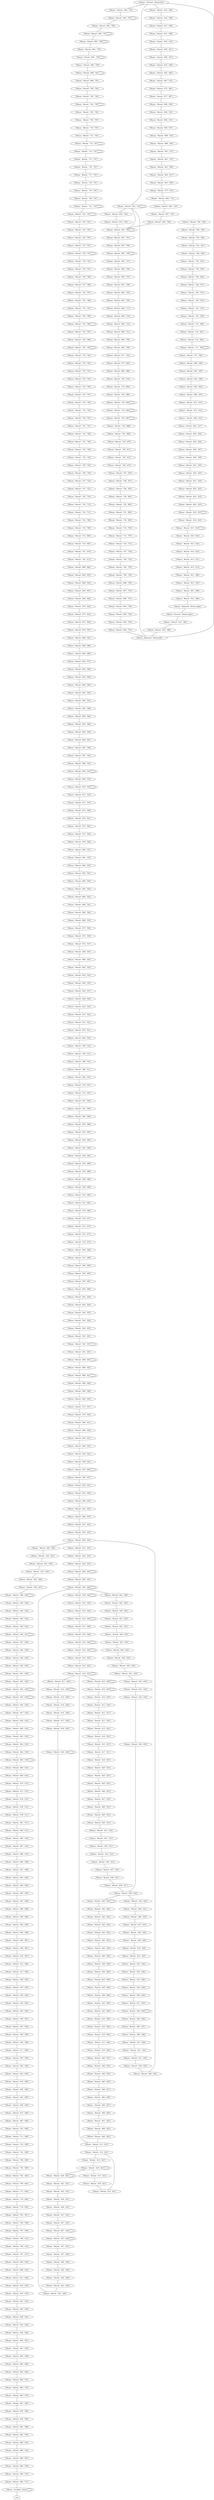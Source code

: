 graph {
	root
	"('Mouse', 'Scrolled', 'Down')"
	"('Mouse', 'Scrolled', 'Down')" -- root
	"('Mouse', 'Scrolled', 'Down')" -- "('Mouse', 'Scrolled', 'Down')"
	"('Mouse', 'Moved', '890', '511')"
	"('Mouse', 'Moved', '890', '511')" -- "('Mouse', 'Scrolled', 'Down')"
	"('Mouse', 'Moved', '890', '510')"
	"('Mouse', 'Moved', '890', '510')" -- "('Mouse', 'Moved', '890', '511')"
	"('Mouse', 'Moved', '890', '509')"
	"('Mouse', 'Moved', '890', '509')" -- "('Mouse', 'Moved', '890', '510')"
	"('Mouse', 'Moved', '889', '507')"
	"('Mouse', 'Moved', '889', '507')" -- "('Mouse', 'Moved', '890', '509')"
	"('Mouse', 'Moved', '888', '505')"
	"('Mouse', 'Moved', '888', '505')" -- "('Mouse', 'Moved', '889', '507')"
	"('Mouse', 'Moved', '886', '502')"
	"('Mouse', 'Moved', '886', '502')" -- "('Mouse', 'Moved', '888', '505')"
	"('Mouse', 'Moved', '883', '500')"
	"('Mouse', 'Moved', '883', '500')" -- "('Mouse', 'Moved', '886', '502')"
	"('Mouse', 'Moved', '881', '498')"
	"('Mouse', 'Moved', '881', '498')" -- "('Mouse', 'Moved', '883', '500')"
	"('Mouse', 'Moved', '878', '495')"
	"('Mouse', 'Moved', '878', '495')" -- "('Mouse', 'Moved', '881', '498')"
	"('Mouse', 'Moved', '876', '492')"
	"('Mouse', 'Moved', '876', '492')" -- "('Mouse', 'Moved', '878', '495')"
	"('Mouse', 'Moved', '867', '483')"
	"('Mouse', 'Moved', '867', '483')" -- "('Mouse', 'Moved', '876', '492')"
	"('Mouse', 'Moved', '863', '479')"
	"('Mouse', 'Moved', '863', '479')" -- "('Mouse', 'Moved', '867', '483')"
	"('Mouse', 'Moved', '860', '476')"
	"('Mouse', 'Moved', '860', '476')" -- "('Mouse', 'Moved', '863', '479')"
	"('Mouse', 'Moved', '856', '472')"
	"('Mouse', 'Moved', '856', '472')" -- "('Mouse', 'Moved', '860', '476')"
	"('Mouse', 'Moved', '850', '464')"
	"('Mouse', 'Moved', '850', '464')" -- "('Mouse', 'Moved', '856', '472')"
	"('Mouse', 'Moved', '846', '460')"
	"('Mouse', 'Moved', '846', '460')" -- "('Mouse', 'Moved', '850', '464')"
	"('Mouse', 'Moved', '845', '458')"
	"('Mouse', 'Moved', '845', '458')" -- "('Mouse', 'Moved', '846', '460')"
	"('Mouse', 'Moved', '841', '455')"
	"('Mouse', 'Moved', '841', '455')" -- "('Mouse', 'Moved', '845', '458')"
	"('Mouse', 'Moved', '839', '451')"
	"('Mouse', 'Moved', '839', '451')" -- "('Mouse', 'Moved', '841', '455')"
	"('Mouse', 'Moved', '836', '448')"
	"('Mouse', 'Moved', '836', '448')" -- "('Mouse', 'Moved', '839', '451')"
	"('Mouse', 'Moved', '832', '444')"
	"('Mouse', 'Moved', '832', '444')" -- "('Mouse', 'Moved', '836', '448')"
	"('Mouse', 'Moved', '828', '441')"
	"('Mouse', 'Moved', '828', '441')" -- "('Mouse', 'Moved', '832', '444')"
	"('Mouse', 'Moved', '825', '438')"
	"('Mouse', 'Moved', '825', '438')" -- "('Mouse', 'Moved', '828', '441')"
	"('Mouse', 'Moved', '821', '435')"
	"('Mouse', 'Moved', '821', '435')" -- "('Mouse', 'Moved', '825', '438')"
	"('Mouse', 'Moved', '819', '433')"
	"('Mouse', 'Moved', '819', '433')" -- "('Mouse', 'Moved', '821', '435')"
	"('Mouse', 'Moved', '815', '430')"
	"('Mouse', 'Moved', '815', '430')" -- "('Mouse', 'Moved', '819', '433')"
	"('Mouse', 'Moved', '811', '426')"
	"('Mouse', 'Moved', '811', '426')" -- "('Mouse', 'Moved', '815', '430')"
	"('Mouse', 'Moved', '808', '425')"
	"('Mouse', 'Moved', '808', '425')" -- "('Mouse', 'Moved', '811', '426')"
	"('Mouse', 'Moved', '804', '422')"
	"('Mouse', 'Moved', '804', '422')" -- "('Mouse', 'Moved', '808', '425')"
	"('Mouse', 'Moved', '797', '417')"
	"('Mouse', 'Moved', '797', '417')" -- "('Mouse', 'Moved', '804', '422')"
	"('Mouse', 'Moved', '792', '414')"
	"('Mouse', 'Moved', '792', '414')" -- "('Mouse', 'Moved', '797', '417')"
	"('Mouse', 'Moved', '790', '412')"
	"('Mouse', 'Moved', '790', '412')" -- "('Mouse', 'Moved', '792', '414')"
	"('Mouse', 'Moved', '787', '409')"
	"('Mouse', 'Moved', '787', '409')" -- "('Mouse', 'Moved', '790', '412')"
	"('Mouse', 'Moved', '783', '408')"
	"('Mouse', 'Moved', '783', '408')" -- "('Mouse', 'Moved', '787', '409')"
	"('Mouse', 'Moved', '781', '407')"
	"('Mouse', 'Moved', '781', '407')" -- "('Mouse', 'Moved', '783', '408')"
	"('Mouse', 'Moved', '778', '405')"
	"('Mouse', 'Moved', '778', '405')" -- "('Mouse', 'Moved', '781', '407')"
	"('Mouse', 'Moved', '774', '404')"
	"('Mouse', 'Moved', '774', '404')" -- "('Mouse', 'Moved', '778', '405')"
	"('Mouse', 'Moved', '771', '404')"
	"('Mouse', 'Moved', '771', '404')" -- "('Mouse', 'Moved', '774', '404')"
	"('Mouse', 'Moved', '766', '403')"
	"('Mouse', 'Moved', '766', '403')" -- "('Mouse', 'Moved', '771', '404')"
	"('Mouse', 'Moved', '762', '402')"
	"('Mouse', 'Moved', '762', '402')" -- "('Mouse', 'Moved', '766', '403')"
	"('Mouse', 'Moved', '755', '400')"
	"('Mouse', 'Moved', '755', '400')" -- "('Mouse', 'Moved', '762', '402')"
	"('Mouse', 'Moved', '748', '400')"
	"('Mouse', 'Moved', '748', '400')" -- "('Mouse', 'Moved', '755', '400')"
	"('Mouse', 'Moved', '741', '400')"
	"('Mouse', 'Moved', '741', '400')" -- "('Mouse', 'Moved', '748', '400')"
	"('Mouse', 'Moved', '723', '400')"
	"('Mouse', 'Moved', '723', '400')" -- "('Mouse', 'Moved', '741', '400')"
	"('Mouse', 'Moved', '711', '400')"
	"('Mouse', 'Moved', '711', '400')" -- "('Mouse', 'Moved', '723', '400')"
	"('Mouse', 'Moved', '701', '400')"
	"('Mouse', 'Moved', '701', '400')" -- "('Mouse', 'Moved', '711', '400')"
	"('Mouse', 'Moved', '687', '400')"
	"('Mouse', 'Moved', '687', '400')" -- "('Mouse', 'Moved', '701', '400')"
	"('Mouse', 'Moved', '673', '400')"
	"('Mouse', 'Moved', '673', '400')" -- "('Mouse', 'Moved', '687', '400')"
	"('Mouse', 'Moved', '658', '400')"
	"('Mouse', 'Moved', '658', '400')" -- "('Mouse', 'Moved', '673', '400')"
	"('Mouse', 'Moved', '645', '400')"
	"('Mouse', 'Moved', '645', '400')" -- "('Mouse', 'Moved', '658', '400')"
	"('Mouse', 'Moved', '629', '400')"
	"('Mouse', 'Moved', '629', '400')" -- "('Mouse', 'Moved', '645', '400')"
	"('Mouse', 'Moved', '616', '400')"
	"('Mouse', 'Moved', '616', '400')" -- "('Mouse', 'Moved', '629', '400')"
	"('Mouse', 'Moved', '605', '400')"
	"('Mouse', 'Moved', '605', '400')" -- "('Mouse', 'Moved', '616', '400')"
	"('Mouse', 'Moved', '593', '400')"
	"('Mouse', 'Moved', '593', '400')" -- "('Mouse', 'Moved', '605', '400')"
	"('Mouse', 'Moved', '587', '400')"
	"('Mouse', 'Moved', '587', '400')" -- "('Mouse', 'Moved', '593', '400')"
	"('Mouse', 'Moved', '577', '400')"
	"('Mouse', 'Moved', '577', '400')" -- "('Mouse', 'Moved', '587', '400')"
	"('Mouse', 'Moved', '569', '400')"
	"('Mouse', 'Moved', '569', '400')" -- "('Mouse', 'Moved', '577', '400')"
	"('Mouse', 'Moved', '564', '400')"
	"('Mouse', 'Moved', '564', '400')" -- "('Mouse', 'Moved', '569', '400')"
	"('Mouse', 'Moved', '557', '400')"
	"('Mouse', 'Moved', '557', '400')" -- "('Mouse', 'Moved', '564', '400')"
	"('Mouse', 'Moved', '550', '401')"
	"('Mouse', 'Moved', '550', '401')" -- "('Mouse', 'Moved', '557', '400')"
	"('Mouse', 'Moved', '543', '402')"
	"('Mouse', 'Moved', '543', '402')" -- "('Mouse', 'Moved', '550', '401')"
	"('Mouse', 'Moved', '536', '402')"
	"('Mouse', 'Moved', '536', '402')" -- "('Mouse', 'Moved', '543', '402')"
	"('Mouse', 'Moved', '529', '404')"
	"('Mouse', 'Moved', '529', '404')" -- "('Mouse', 'Moved', '536', '402')"
	"('Mouse', 'Moved', '523', '405')"
	"('Mouse', 'Moved', '523', '405')" -- "('Mouse', 'Moved', '529', '404')"
	"('Mouse', 'Moved', '520', '405')"
	"('Mouse', 'Moved', '520', '405')" -- "('Mouse', 'Moved', '523', '405')"
	"('Mouse', 'Moved', '517', '406')"
	"('Mouse', 'Moved', '517', '406')" -- "('Mouse', 'Moved', '520', '405')"
	"('Mouse', 'Moved', '512', '406')"
	"('Mouse', 'Moved', '512', '406')" -- "('Mouse', 'Moved', '517', '406')"
	"('Mouse', 'Moved', '510', '407')"
	"('Mouse', 'Moved', '510', '407')" -- "('Mouse', 'Moved', '512', '406')"
	"('Mouse', 'Moved', '508', '407')"
	"('Mouse', 'Moved', '508', '407')" -- "('Mouse', 'Moved', '510', '407')"
	"('Mouse', 'Moved', '506', '407')"
	"('Mouse', 'Moved', '506', '407')" -- "('Mouse', 'Moved', '508', '407')"
	"('Mouse', 'Moved', '504', '408')"
	"('Mouse', 'Moved', '504', '408')" -- "('Mouse', 'Moved', '506', '407')"
	"('Mouse', 'Moved', '502', '408')"
	"('Mouse', 'Moved', '502', '408')" -- "('Mouse', 'Moved', '504', '408')"
	"('Mouse', 'Moved', '500', '408')"
	"('Mouse', 'Moved', '500', '408')" -- "('Mouse', 'Moved', '502', '408')"
	"('Mouse', 'Moved', '498', '408')"
	"('Mouse', 'Moved', '498', '408')" -- "('Mouse', 'Moved', '500', '408')"
	"('Mouse', 'Moved', '497', '408')"
	"('Mouse', 'Moved', '497', '408')" -- "('Mouse', 'Moved', '498', '408')"
	"('Mouse', 'Moved', '495', '409')"
	"('Mouse', 'Moved', '495', '409')" -- "('Mouse', 'Moved', '497', '408')"
	"('Mouse', 'Moved', '494', '409')"
	"('Mouse', 'Moved', '494', '409')" -- "('Mouse', 'Moved', '495', '409')"
	"('Mouse', 'Moved', '492', '409')"
	"('Mouse', 'Moved', '492', '409')" -- "('Mouse', 'Moved', '494', '409')"
	"('Mouse', 'Moved', '491', '409')"
	"('Mouse', 'Moved', '491', '409')" -- "('Mouse', 'Moved', '492', '409')"
	"('Mouse', 'Moved', '489', '409')"
	"('Mouse', 'Moved', '489', '409')" -- "('Mouse', 'Moved', '491', '409')"
	"('Mouse', 'Moved', '488', '410')"
	"('Mouse', 'Moved', '488', '410')" -- "('Mouse', 'Moved', '489', '409')"
	"('Mouse', 'Moved', '487', '410')"
	"('Mouse', 'Moved', '487', '410')" -- "('Mouse', 'Moved', '488', '410')"
	"('Mouse', 'Moved', '485', '410')"
	"('Mouse', 'Moved', '485', '410')" -- "('Mouse', 'Moved', '487', '410')"
	"('Mouse', 'Moved', '482', '411')"
	"('Mouse', 'Moved', '482', '411')" -- "('Mouse', 'Moved', '485', '410')"
	"('Mouse', 'Moved', '481', '411')"
	"('Mouse', 'Moved', '481', '411')" -- "('Mouse', 'Moved', '482', '411')"
	"('Mouse', 'Moved', '478', '411')"
	"('Mouse', 'Moved', '478', '411')" -- "('Mouse', 'Moved', '481', '411')"
	"('Mouse', 'Moved', '476', '412')"
	"('Mouse', 'Moved', '476', '412')" -- "('Mouse', 'Moved', '478', '411')"
	"('Mouse', 'Moved', '474', '412')"
	"('Mouse', 'Moved', '474', '412')" -- "('Mouse', 'Moved', '476', '412')"
	"('Mouse', 'Moved', '471', '413')"
	"('Mouse', 'Moved', '471', '413')" -- "('Mouse', 'Moved', '474', '412')"
	"('Mouse', 'Moved', '470', '413')"
	"('Mouse', 'Moved', '470', '413')" -- "('Mouse', 'Moved', '471', '413')"
	"('Mouse', 'Moved', '469', '414')"
	"('Mouse', 'Moved', '469', '414')" -- "('Mouse', 'Moved', '470', '413')"
	"('Mouse', 'Moved', '468', '414')"
	"('Mouse', 'Moved', '468', '414')" -- "('Mouse', 'Moved', '469', '414')"
	"('Mouse', 'Moved', '465', '416')"
	"('Mouse', 'Moved', '465', '416')" -- "('Mouse', 'Moved', '468', '414')"
	"('Mouse', 'Moved', '465', '416')" -- "('Mouse', 'Moved', '465', '416')"
	"('Mouse', 'Moved', '464', '416')"
	"('Mouse', 'Moved', '464', '416')" -- "('Mouse', 'Moved', '465', '416')"
	"('Mouse', 'Moved', '462', '416')"
	"('Mouse', 'Moved', '462', '416')" -- "('Mouse', 'Moved', '464', '416')"
	"('Mouse', 'Moved', '461', '416')"
	"('Mouse', 'Moved', '461', '416')" -- "('Mouse', 'Moved', '462', '416')"
	"('Mouse', 'Moved', '460', '416')"
	"('Mouse', 'Moved', '460', '416')" -- "('Mouse', 'Moved', '461', '416')"
	"('Mouse', 'Moved', '459', '416')"
	"('Mouse', 'Moved', '459', '416')" -- "('Mouse', 'Moved', '460', '416')"
	"('Mouse', 'Moved', '457', '418')"
	"('Mouse', 'Moved', '457', '418')" -- "('Mouse', 'Moved', '459', '416')"
	"('Mouse', 'Moved', '456', '418')"
	"('Mouse', 'Moved', '456', '418')" -- "('Mouse', 'Moved', '457', '418')"
	"('Mouse', 'Moved', '455', '418')"
	"('Mouse', 'Moved', '455', '418')" -- "('Mouse', 'Moved', '456', '418')"
	"('Mouse', 'Moved', '455', '418')" -- "('Mouse', 'Moved', '455', '418')"
	"('Mouse', 'Moved', '453', '418')"
	"('Mouse', 'Moved', '453', '418')" -- "('Mouse', 'Moved', '455', '418')"
	"('Mouse', 'Moved', '453', '418')" -- "('Mouse', 'Moved', '453', '418')"
	"('Mouse', 'Moved', '452', '420')"
	"('Mouse', 'Moved', '452', '420')" -- "('Mouse', 'Moved', '453', '418')"
	"('Mouse', 'Moved', '451', '420')"
	"('Mouse', 'Moved', '451', '420')" -- "('Mouse', 'Moved', '452', '420')"
	"('Mouse', 'Moved', '450', '420')"
	"('Mouse', 'Moved', '450', '420')" -- "('Mouse', 'Moved', '451', '420')"
	"('Mouse', 'Moved', '449', '420')"
	"('Mouse', 'Moved', '449', '420')" -- "('Mouse', 'Moved', '450', '420')"
	"('Mouse', 'Moved', '448', '420')"
	"('Mouse', 'Moved', '448', '420')" -- "('Mouse', 'Moved', '449', '420')"
	"('Mouse', 'Moved', '447', '420')"
	"('Mouse', 'Moved', '447', '420')" -- "('Mouse', 'Moved', '448', '420')"
	"('Mouse', 'Moved', '446', '421')"
	"('Mouse', 'Moved', '446', '421')" -- "('Mouse', 'Moved', '447', '420')"
	"('Mouse', 'Moved', '446', '421')" -- "('Mouse', 'Moved', '446', '421')"
	"('Mouse', 'Moved', '444', '422')"
	"('Mouse', 'Moved', '444', '422')" -- "('Mouse', 'Moved', '446', '421')"
	"('Mouse', 'Moved', '442', '424')"
	"('Mouse', 'Moved', '442', '424')" -- "('Mouse', 'Moved', '444', '422')"
	"('Mouse', 'Moved', '440', '424')"
	"('Mouse', 'Moved', '440', '424')" -- "('Mouse', 'Moved', '442', '424')"
	"('Mouse', 'Moved', '439', '424')"
	"('Mouse', 'Moved', '439', '424')" -- "('Mouse', 'Moved', '440', '424')"
	"('Mouse', 'Moved', '438', '426')"
	"('Mouse', 'Moved', '438', '426')" -- "('Mouse', 'Moved', '439', '424')"
	"('Mouse', 'Moved', '438', '426')" -- "('Mouse', 'Moved', '438', '426')"
	"('Mouse', 'Moved', '436', '427')"
	"('Mouse', 'Moved', '436', '427')" -- "('Mouse', 'Moved', '438', '426')"
	"('Mouse', 'Moved', '434', '428')"
	"('Mouse', 'Moved', '434', '428')" -- "('Mouse', 'Moved', '436', '427')"
	"('Mouse', 'Moved', '433', '429')"
	"('Mouse', 'Moved', '433', '429')" -- "('Mouse', 'Moved', '434', '428')"
	"('Mouse', 'Moved', '431', '430')"
	"('Mouse', 'Moved', '431', '430')" -- "('Mouse', 'Moved', '433', '429')"
	"('Mouse', 'Moved', '430', '432')"
	"('Mouse', 'Moved', '430', '432')" -- "('Mouse', 'Moved', '431', '430')"
	"('Mouse', 'Moved', '429', '432')"
	"('Mouse', 'Moved', '429', '432')" -- "('Mouse', 'Moved', '430', '432')"
	"('Mouse', 'Moved', '429', '433')"
	"('Mouse', 'Moved', '429', '433')" -- "('Mouse', 'Moved', '429', '432')"
	"('Mouse', 'Moved', '429', '433')" -- "('Mouse', 'Moved', '427', '433')"
	"('Mouse', 'Moved', '428', '433')"
	"('Mouse', 'Moved', '428', '433')" -- "('Mouse', 'Moved', '429', '433')"
	"('Mouse', 'Moved', '428', '434')"
	"('Mouse', 'Moved', '428', '434')" -- "('Mouse', 'Moved', '428', '433')"
	"('Mouse', 'Moved', '427', '434')"
	"('Mouse', 'Moved', '427', '434')" -- "('Mouse', 'Moved', '428', '434')"
	"('Mouse', 'Moved', '427', '435')"
	"('Mouse', 'Moved', '427', '435')" -- "('Mouse', 'Moved', '427', '434')"
	"('Mouse', 'Moved', '427', '436')"
	"('Mouse', 'Moved', '427', '436')" -- "('Mouse', 'Moved', '427', '435')"
	"('Mouse', 'Moved', '426', '436')"
	"('Mouse', 'Moved', '426', '436')" -- "('Mouse', 'Moved', '427', '436')"
	"('Mouse', 'Moved', '426', '437')"
	"('Mouse', 'Moved', '426', '437')" -- "('Mouse', 'Moved', '426', '436')"
	"('Mouse', 'Moved', '426', '438')"
	"('Mouse', 'Moved', '426', '438')" -- "('Mouse', 'Moved', '426', '437')"
	"('Mouse', 'Moved', '426', '439')"
	"('Mouse', 'Moved', '426', '439')" -- "('Mouse', 'Moved', '426', '438')"
	"('Mouse', 'Moved', '426', '439')" -- "('Mouse', 'Moved', '426', '439')"
	"('Mouse', 'Moved', '427', '439')"
	"('Mouse', 'Moved', '427', '439')" -- "('Mouse', 'Moved', '426', '439')"
	"('Mouse', 'Moved', '429', '439')"
	"('Mouse', 'Moved', '429', '439')" -- "('Mouse', 'Moved', '427', '439')"
	"('Mouse', 'Moved', '430', '439')"
	"('Mouse', 'Moved', '430', '439')" -- "('Mouse', 'Moved', '429', '439')"
	"('Mouse', 'Moved', '431', '439')"
	"('Mouse', 'Moved', '431', '439')" -- "('Mouse', 'Moved', '430', '439')"
	"('Mouse', 'Moved', '433', '438')"
	"('Mouse', 'Moved', '433', '438')" -- "('Mouse', 'Moved', '431', '439')"
	"('Mouse', 'Moved', '433', '436')"
	"('Mouse', 'Moved', '433', '436')" -- "('Mouse', 'Moved', '433', '438')"
	"('Mouse', 'Moved', '433', '435')"
	"('Mouse', 'Moved', '433', '435')" -- "('Mouse', 'Moved', '433', '436')"
	"('Mouse', 'Moved', '435', '432')"
	"('Mouse', 'Moved', '435', '432')" -- "('Mouse', 'Moved', '433', '435')"
	"('Mouse', 'Moved', '436', '428')"
	"('Mouse', 'Moved', '436', '428')" -- "('Mouse', 'Moved', '435', '432')"
	"('Mouse', 'Moved', '436', '426')"
	"('Mouse', 'Moved', '436', '426')" -- "('Mouse', 'Moved', '436', '428')"
	"('Mouse', 'Moved', '437', '425')"
	"('Mouse', 'Moved', '437', '425')" -- "('Mouse', 'Moved', '436', '426')"
	"('Mouse', 'Moved', '438', '423')"
	"('Mouse', 'Moved', '438', '423')" -- "('Mouse', 'Moved', '437', '425')"
	"('Mouse', 'Moved', '438', '421')"
	"('Mouse', 'Moved', '438', '421')" -- "('Mouse', 'Moved', '438', '423')"
	"('Mouse', 'Moved', '438', '420')"
	"('Mouse', 'Moved', '438', '420')" -- "('Mouse', 'Moved', '438', '421')"
	"('Mouse', 'Moved', '438', '418')"
	"('Mouse', 'Moved', '438', '418')" -- "('Mouse', 'Moved', '438', '420')"
	"('Mouse', 'Moved', '438', '418')" -- "('Mouse', 'Moved', '440', '420')"
	"('Mouse', 'Moved', '438', '417')"
	"('Mouse', 'Moved', '438', '417')" -- "('Mouse', 'Moved', '438', '418')"
	"('Mouse', 'Moved', '438', '415')"
	"('Mouse', 'Moved', '438', '415')" -- "('Mouse', 'Moved', '438', '417')"
	"('Mouse', 'Moved', '437', '414')"
	"('Mouse', 'Moved', '437', '414')" -- "('Mouse', 'Moved', '438', '415')"
	"('Mouse', 'Moved', '436', '413')"
	"('Mouse', 'Moved', '436', '413')" -- "('Mouse', 'Moved', '437', '414')"
	"('Mouse', 'Moved', '434', '412')"
	"('Mouse', 'Moved', '434', '412')" -- "('Mouse', 'Moved', '436', '413')"
	"('Mouse', 'Moved', '433', '411')"
	"('Mouse', 'Moved', '433', '411')" -- "('Mouse', 'Moved', '434', '412')"
	"('Mouse', 'Moved', '431', '411')"
	"('Mouse', 'Moved', '431', '411')" -- "('Mouse', 'Moved', '433', '411')"
	"('Mouse', 'Moved', '431', '410')"
	"('Mouse', 'Moved', '431', '410')" -- "('Mouse', 'Moved', '431', '411')"
	"('Mouse', 'Moved', '430', '410')"
	"('Mouse', 'Moved', '430', '410')" -- "('Mouse', 'Moved', '431', '410')"
	"('Mouse', 'Moved', '429', '410')"
	"('Mouse', 'Moved', '429', '410')" -- "('Mouse', 'Moved', '430', '410')"
	"('Mouse', 'Moved', '428', '410')"
	"('Mouse', 'Moved', '428', '410')" -- "('Mouse', 'Moved', '429', '410')"
	"('Mouse', 'Moved', '427', '410')"
	"('Mouse', 'Moved', '427', '410')" -- "('Mouse', 'Moved', '428', '410')"
	"('Mouse', 'Moved', '426', '410')"
	"('Mouse', 'Moved', '426', '410')" -- "('Mouse', 'Moved', '427', '410')"
	"('Mouse', 'Moved', '425', '410')"
	"('Mouse', 'Moved', '425', '410')" -- "('Mouse', 'Moved', '426', '410')"
	"('Mouse', 'Moved', '423', '410')"
	"('Mouse', 'Moved', '423', '410')" -- "('Mouse', 'Moved', '425', '410')"
	"('Mouse', 'Moved', '420', '410')"
	"('Mouse', 'Moved', '420', '410')" -- "('Mouse', 'Moved', '423', '410')"
	"('Mouse', 'Moved', '419', '410')"
	"('Mouse', 'Moved', '419', '410')" -- "('Mouse', 'Moved', '420', '410')"
	"('Mouse', 'Moved', '417', '411')"
	"('Mouse', 'Moved', '417', '411')" -- "('Mouse', 'Moved', '419', '410')"
	"('Mouse', 'Moved', '415', '413')"
	"('Mouse', 'Moved', '415', '413')" -- "('Mouse', 'Moved', '417', '411')"
	"('Mouse', 'Moved', '414', '414')"
	"('Mouse', 'Moved', '414', '414')" -- "('Mouse', 'Moved', '415', '413')"
	"('Mouse', 'Moved', '413', '414')"
	"('Mouse', 'Moved', '413', '414')" -- "('Mouse', 'Moved', '414', '414')"
	"('Mouse', 'Moved', '411', '416')"
	"('Mouse', 'Moved', '411', '416')" -- "('Mouse', 'Moved', '413', '414')"
	"('Mouse', 'Moved', '411', '417')"
	"('Mouse', 'Moved', '411', '417')" -- "('Mouse', 'Moved', '411', '416')"
	"('Mouse', 'Moved', '411', '418')"
	"('Mouse', 'Moved', '411', '418')" -- "('Mouse', 'Moved', '411', '417')"
	"('Mouse', 'Moved', '410', '418')"
	"('Mouse', 'Moved', '410', '418')" -- "('Mouse', 'Moved', '411', '418')"
	"('Mouse', 'Moved', '410', '419')"
	"('Mouse', 'Moved', '410', '419')" -- "('Mouse', 'Moved', '410', '418')"
	"('Mouse', 'Moved', '410', '419')" -- "('Mouse', 'Moved', '410', '419')"
	"('Mouse', 'Moved', '410', '420')"
	"('Mouse', 'Moved', '410', '420')" -- "('Mouse', 'Moved', '410', '419')"
	"('Mouse', 'Moved', '410', '420')" -- "('Mouse', 'Moved', '410', '420')"
	"('Mouse', 'Moved', '410', '421')"
	"('Mouse', 'Moved', '410', '421')" -- "('Mouse', 'Moved', '410', '420')"
	"('Mouse', 'Moved', '410', '421')" -- "('Mouse', 'Moved', '410', '421')"
	"('Mouse', 'Moved', '410', '421')" -- "('Mouse', 'Moved', '411', '420')"
	"('Mouse', 'Moved', '411', '421')"
	"('Mouse', 'Moved', '411', '421')" -- "('Mouse', 'Moved', '410', '421')"
	"('Mouse', 'Moved', '411', '421')" -- "('Mouse', 'Moved', '413', '421')"
	"('Mouse', 'Moved', '413', '421')"
	"('Mouse', 'Moved', '413', '421')" -- "('Mouse', 'Moved', '415', '421')"
	"('Mouse', 'Moved', '414', '421')"
	"('Mouse', 'Moved', '414', '421')" -- "('Mouse', 'Moved', '413', '421')"
	"('Mouse', 'Moved', '416', '421')"
	"('Mouse', 'Moved', '416', '421')" -- "('Mouse', 'Moved', '414', '421')"
	"('Mouse', 'Moved', '417', '421')"
	"('Mouse', 'Moved', '417', '421')" -- "('Mouse', 'Moved', '416', '421')"
	"('Mouse', 'Moved', '418', '421')"
	"('Mouse', 'Moved', '418', '421')" -- "('Mouse', 'Moved', '417', '421')"
	"('Mouse', 'Moved', '418', '421')" -- "('Mouse', 'Moved', '418', '421')"
	"('Mouse', 'Moved', '418', '421')" -- "('Mouse', 'Moved', '420', '421')"
	"('Mouse', 'Moved', '420', '421')"
	"('Mouse', 'Moved', '420', '421')" -- "('Mouse', 'Moved', '420', '421')"
	"('Mouse', 'Moved', '420', '421')" -- "('Mouse', 'Moved', '421', '421')"
	"('Mouse', 'Moved', '420', '420')"
	"('Mouse', 'Moved', '420', '420')" -- "('Mouse', 'Moved', '420', '421')"
	"('Mouse', 'Moved', '420', '420')" -- "('Mouse', 'Moved', '420', '420')"
	"('Mouse', 'Moved', '419', '420')"
	"('Mouse', 'Moved', '419', '420')" -- "('Mouse', 'Moved', '420', '420')"
	"('Mouse', 'Moved', '417', '420')"
	"('Mouse', 'Moved', '417', '420')" -- "('Mouse', 'Moved', '419', '420')"
	"('Mouse', 'Moved', '415', '420')"
	"('Mouse', 'Moved', '415', '420')" -- "('Mouse', 'Moved', '417', '420')"
	"('Mouse', 'Moved', '414', '420')"
	"('Mouse', 'Moved', '414', '420')" -- "('Mouse', 'Moved', '415', '420')"
	"('Mouse', 'Moved', '413', '420')"
	"('Mouse', 'Moved', '413', '420')" -- "('Mouse', 'Moved', '414', '420')"
	"('Mouse', 'Moved', '412', '420')"
	"('Mouse', 'Moved', '412', '420')" -- "('Mouse', 'Moved', '413', '420')"
	"('Mouse', 'Moved', '412', '420')" -- "('Mouse', 'Moved', '412', '420')"
	"('Mouse', 'Moved', '411', '420')"
	"('Mouse', 'Moved', '411', '420')" -- "('Mouse', 'Moved', '412', '420')"
	"('Mouse', 'Moved', '410', '422')"
	"('Mouse', 'Moved', '410', '422')" -- "('Mouse', 'Moved', '410', '421')"
	"('Mouse', 'Moved', '410', '423')"
	"('Mouse', 'Moved', '410', '423')" -- "('Mouse', 'Moved', '410', '422')"
	"('Mouse', 'Moved', '410', '424')"
	"('Mouse', 'Moved', '410', '424')" -- "('Mouse', 'Moved', '410', '423')"
	"('Mouse', 'Moved', '410', '424')" -- "('Mouse', 'Moved', '410', '424')"
	"('Mouse', 'Moved', '410', '426')"
	"('Mouse', 'Moved', '410', '426')" -- "('Mouse', 'Moved', '410', '424')"
	"('Mouse', 'Moved', '410', '426')" -- "('Mouse', 'Moved', '410', '426')"
	"('Mouse', 'Moved', '410', '428')"
	"('Mouse', 'Moved', '410', '428')" -- "('Mouse', 'Moved', '410', '426')"
	"('Mouse', 'Moved', '411', '428')"
	"('Mouse', 'Moved', '411', '428')" -- "('Mouse', 'Moved', '410', '428')"
	"('Mouse', 'Moved', '412', '429')"
	"('Mouse', 'Moved', '412', '429')" -- "('Mouse', 'Moved', '411', '428')"
	"('Mouse', 'Moved', '412', '429')" -- "('Mouse', 'Moved', '412', '429')"
	"('Mouse', 'Moved', '414', '429')"
	"('Mouse', 'Moved', '414', '429')" -- "('Mouse', 'Moved', '412', '429')"
	"('Mouse', 'Moved', '416', '429')"
	"('Mouse', 'Moved', '416', '429')" -- "('Mouse', 'Moved', '414', '429')"
	"('Mouse', 'Moved', '418', '429')"
	"('Mouse', 'Moved', '418', '429')" -- "('Mouse', 'Moved', '416', '429')"
	"('Mouse', 'Moved', '418', '429')" -- "('Mouse', 'Moved', '418', '429')"
	"('Mouse', 'Moved', '420', '429')"
	"('Mouse', 'Moved', '420', '429')" -- "('Mouse', 'Moved', '418', '429')"
	"('Mouse', 'Moved', '420', '429')" -- "('Mouse', 'Moved', '420', '429')"
	"('Mouse', 'Moved', '420', '429')" -- "('Mouse', 'Moved', '420', '428')"
	"('Mouse', 'Moved', '422', '429')"
	"('Mouse', 'Moved', '422', '429')" -- "('Mouse', 'Moved', '420', '429')"
	"('Mouse', 'Moved', '423', '429')"
	"('Mouse', 'Moved', '423', '429')" -- "('Mouse', 'Moved', '422', '429')"
	"('Mouse', 'Moved', '424', '429')"
	"('Mouse', 'Moved', '424', '429')" -- "('Mouse', 'Moved', '423', '429')"
	"('Mouse', 'Moved', '425', '429')"
	"('Mouse', 'Moved', '425', '429')" -- "('Mouse', 'Moved', '424', '429')"
	"('Mouse', 'Moved', '426', '429')"
	"('Mouse', 'Moved', '426', '429')" -- "('Mouse', 'Moved', '425', '429')"
	"('Mouse', 'Moved', '427', '428')"
	"('Mouse', 'Moved', '427', '428')" -- "('Mouse', 'Moved', '426', '429')"
	"('Mouse', 'Moved', '427', '427')"
	"('Mouse', 'Moved', '427', '427')" -- "('Mouse', 'Moved', '427', '428')"
	"('Mouse', 'Moved', '427', '426')"
	"('Mouse', 'Moved', '427', '426')" -- "('Mouse', 'Moved', '427', '427')"
	"('Mouse', 'Moved', '427', '426')" -- "('Mouse', 'Moved', '427', '426')"
	"('Mouse', 'Moved', '427', '424')"
	"('Mouse', 'Moved', '427', '424')" -- "('Mouse', 'Moved', '427', '426')"
	"('Mouse', 'Moved', '427', '424')" -- "('Mouse', 'Moved', '427', '424')"
	"('Mouse', 'Moved', '427', '423')"
	"('Mouse', 'Moved', '427', '423')" -- "('Mouse', 'Moved', '427', '424')"
	"('Mouse', 'Moved', '427', '421')"
	"('Mouse', 'Moved', '427', '421')" -- "('Mouse', 'Moved', '427', '423')"
	"('Mouse', 'Moved', '426', '421')"
	"('Mouse', 'Moved', '426', '421')" -- "('Mouse', 'Moved', '427', '421')"
	"('Mouse', 'Moved', '424', '421')"
	"('Mouse', 'Moved', '424', '421')" -- "('Mouse', 'Moved', '426', '421')"
	"('Mouse', 'Moved', '423', '421')"
	"('Mouse', 'Moved', '423', '421')" -- "('Mouse', 'Moved', '424', '421')"
	"('Mouse', 'Moved', '421', '421')"
	"('Mouse', 'Moved', '421', '421')" -- "('Mouse', 'Moved', '423', '421')"
	"('Mouse', 'Moved', '415', '421')"
	"('Mouse', 'Moved', '415', '421')" -- "('Mouse', 'Moved', '418', '421')"
	"('Mouse', 'Moved', '409', '422')"
	"('Mouse', 'Moved', '409', '422')" -- "('Mouse', 'Moved', '411', '421')"
	"('Mouse', 'Moved', '408', '423')"
	"('Mouse', 'Moved', '408', '423')" -- "('Mouse', 'Moved', '409', '422')"
	"('Mouse', 'Moved', '407', '425')"
	"('Mouse', 'Moved', '407', '425')" -- "('Mouse', 'Moved', '408', '423')"
	"('Mouse', 'Moved', '406', '426')"
	"('Mouse', 'Moved', '406', '426')" -- "('Mouse', 'Moved', '407', '425')"
	"('Mouse', 'Moved', '406', '427')"
	"('Mouse', 'Moved', '406', '427')" -- "('Mouse', 'Moved', '406', '426')"
	"('Mouse', 'Moved', '406', '428')"
	"('Mouse', 'Moved', '406', '428')" -- "('Mouse', 'Moved', '406', '427')"
	"('Mouse', 'Moved', '406', '431')"
	"('Mouse', 'Moved', '406', '431')" -- "('Mouse', 'Moved', '406', '428')"
	"('Mouse', 'Moved', '406', '432')"
	"('Mouse', 'Moved', '406', '432')" -- "('Mouse', 'Moved', '406', '431')"
	"('Mouse', 'Moved', '406', '433')"
	"('Mouse', 'Moved', '406', '433')" -- "('Mouse', 'Moved', '406', '432')"
	"('Mouse', 'Moved', '406', '434')"
	"('Mouse', 'Moved', '406', '434')" -- "('Mouse', 'Moved', '406', '433')"
	"('Mouse', 'Moved', '406', '437')"
	"('Mouse', 'Moved', '406', '437')" -- "('Mouse', 'Moved', '406', '434')"
	"('Mouse', 'Moved', '410', '440')"
	"('Mouse', 'Moved', '410', '440')" -- "('Mouse', 'Moved', '406', '437')"
	"('Mouse', 'Moved', '411', '440')"
	"('Mouse', 'Moved', '411', '440')" -- "('Mouse', 'Moved', '410', '440')"
	"('Mouse', 'Moved', '414', '440')"
	"('Mouse', 'Moved', '414', '440')" -- "('Mouse', 'Moved', '411', '440')"
	"('Mouse', 'Moved', '416', '440')"
	"('Mouse', 'Moved', '416', '440')" -- "('Mouse', 'Moved', '414', '440')"
	"('Mouse', 'Moved', '419', '440')"
	"('Mouse', 'Moved', '419', '440')" -- "('Mouse', 'Moved', '416', '440')"
	"('Mouse', 'Moved', '422', '440')"
	"('Mouse', 'Moved', '422', '440')" -- "('Mouse', 'Moved', '419', '440')"
	"('Mouse', 'Moved', '425', '440')"
	"('Mouse', 'Moved', '425', '440')" -- "('Mouse', 'Moved', '422', '440')"
	"('Mouse', 'Moved', '428', '440')"
	"('Mouse', 'Moved', '428', '440')" -- "('Mouse', 'Moved', '425', '440')"
	"('Mouse', 'Moved', '430', '440')"
	"('Mouse', 'Moved', '430', '440')" -- "('Mouse', 'Moved', '428', '440')"
	"('Mouse', 'Moved', '433', '440')"
	"('Mouse', 'Moved', '433', '440')" -- "('Mouse', 'Moved', '430', '440')"
	"('Mouse', 'Moved', '436', '440')"
	"('Mouse', 'Moved', '436', '440')" -- "('Mouse', 'Moved', '433', '440')"
	"('Mouse', 'Moved', '438', '438')"
	"('Mouse', 'Moved', '438', '438')" -- "('Mouse', 'Moved', '436', '440')"
	"('Mouse', 'Moved', '440', '436')"
	"('Mouse', 'Moved', '440', '436')" -- "('Mouse', 'Moved', '438', '438')"
	"('Mouse', 'Moved', '442', '434')"
	"('Mouse', 'Moved', '442', '434')" -- "('Mouse', 'Moved', '440', '436')"
	"('Mouse', 'Moved', '442', '433')"
	"('Mouse', 'Moved', '442', '433')" -- "('Mouse', 'Moved', '442', '434')"
	"('Mouse', 'Moved', '442', '432')"
	"('Mouse', 'Moved', '442', '432')" -- "('Mouse', 'Moved', '442', '433')"
	"('Mouse', 'Moved', '442', '429')"
	"('Mouse', 'Moved', '442', '429')" -- "('Mouse', 'Moved', '442', '432')"
	"('Mouse', 'Moved', '442', '426')"
	"('Mouse', 'Moved', '442', '426')" -- "('Mouse', 'Moved', '442', '429')"
	"('Mouse', 'Moved', '442', '422')"
	"('Mouse', 'Moved', '442', '422')" -- "('Mouse', 'Moved', '442', '426')"
	"('Mouse', 'Moved', '440', '420')"
	"('Mouse', 'Moved', '440', '420')" -- "('Mouse', 'Moved', '442', '422')"
	"('Mouse', 'Moved', '440', '420')" -- "('Mouse', 'Moved', '440', '420')"
	"('Mouse', 'Moved', '436', '418')"
	"('Mouse', 'Moved', '436', '418')" -- "('Mouse', 'Moved', '438', '418')"
	"('Mouse', 'Moved', '434', '418')"
	"('Mouse', 'Moved', '434', '418')" -- "('Mouse', 'Moved', '436', '418')"
	"('Mouse', 'Moved', '433', '418')"
	"('Mouse', 'Moved', '433', '418')" -- "('Mouse', 'Moved', '434', '418')"
	"('Mouse', 'Moved', '432', '418')"
	"('Mouse', 'Moved', '432', '418')" -- "('Mouse', 'Moved', '433', '418')"
	"('Mouse', 'Moved', '431', '418')"
	"('Mouse', 'Moved', '431', '418')" -- "('Mouse', 'Moved', '432', '418')"
	"('Mouse', 'Moved', '429', '418')"
	"('Mouse', 'Moved', '429', '418')" -- "('Mouse', 'Moved', '431', '418')"
	"('Mouse', 'Moved', '428', '418')"
	"('Mouse', 'Moved', '428', '418')" -- "('Mouse', 'Moved', '429', '418')"
	"('Mouse', 'Moved', '426', '418')"
	"('Mouse', 'Moved', '426', '418')" -- "('Mouse', 'Moved', '428', '418')"
	"('Mouse', 'Moved', '425', '418')"
	"('Mouse', 'Moved', '425', '418')" -- "('Mouse', 'Moved', '426', '418')"
	"('Mouse', 'Moved', '424', '419')"
	"('Mouse', 'Moved', '424', '419')" -- "('Mouse', 'Moved', '425', '418')"
	"('Mouse', 'Moved', '422', '421')"
	"('Mouse', 'Moved', '422', '421')" -- "('Mouse', 'Moved', '424', '419')"
	"('Mouse', 'Moved', '421', '423')"
	"('Mouse', 'Moved', '421', '423')" -- "('Mouse', 'Moved', '422', '421')"
	"('Mouse', 'Moved', '420', '425')"
	"('Mouse', 'Moved', '420', '425')" -- "('Mouse', 'Moved', '421', '423')"
	"('Mouse', 'Moved', '420', '426')"
	"('Mouse', 'Moved', '420', '426')" -- "('Mouse', 'Moved', '420', '425')"
	"('Mouse', 'Moved', '420', '428')"
	"('Mouse', 'Moved', '420', '428')" -- "('Mouse', 'Moved', '420', '426')"
	"('Mouse', 'Moved', '420', '431')"
	"('Mouse', 'Moved', '420', '431')" -- "('Mouse', 'Moved', '420', '429')"
	"('Mouse', 'Moved', '420', '433')"
	"('Mouse', 'Moved', '420', '433')" -- "('Mouse', 'Moved', '420', '431')"
	"('Mouse', 'Moved', '420', '433')" -- "('Mouse', 'Moved', '420', '433')"
	"('Mouse', 'Moved', '422', '433')"
	"('Mouse', 'Moved', '422', '433')" -- "('Mouse', 'Moved', '420', '433')"
	"('Mouse', 'Moved', '424', '433')"
	"('Mouse', 'Moved', '424', '433')" -- "('Mouse', 'Moved', '422', '433')"
	"('Mouse', 'Moved', '427', '433')"
	"('Mouse', 'Moved', '427', '433')" -- "('Mouse', 'Moved', '424', '433')"
	"('Mouse', 'Moved', '434', '433')"
	"('Mouse', 'Moved', '434', '433')" -- "('Mouse', 'Moved', '429', '433')"
	"('Mouse', 'Moved', '437', '433')"
	"('Mouse', 'Moved', '437', '433')" -- "('Mouse', 'Moved', '434', '433')"
	"('Mouse', 'Moved', '440', '433')"
	"('Mouse', 'Moved', '440', '433')" -- "('Mouse', 'Moved', '437', '433')"
	"('Mouse', 'Moved', '443', '433')"
	"('Mouse', 'Moved', '443', '433')" -- "('Mouse', 'Moved', '440', '433')"
	"('Mouse', 'Moved', '446', '433')"
	"('Mouse', 'Moved', '446', '433')" -- "('Mouse', 'Moved', '443', '433')"
	"('Mouse', 'Moved', '453', '429')"
	"('Mouse', 'Moved', '453', '429')" -- "('Mouse', 'Moved', '446', '433')"
	"('Mouse', 'Moved', '455', '427')"
	"('Mouse', 'Moved', '455', '427')" -- "('Mouse', 'Moved', '453', '429')"
	"('Mouse', 'Moved', '456', '427')"
	"('Mouse', 'Moved', '456', '427')" -- "('Mouse', 'Moved', '455', '427')"
	"('Mouse', 'Moved', '457', '426')"
	"('Mouse', 'Moved', '457', '426')" -- "('Mouse', 'Moved', '456', '427')"
	"('Mouse', 'Moved', '457', '426')" -- "('Mouse', 'Moved', '457', '426')"
	"('Mouse', 'Moved', '458', '425')"
	"('Mouse', 'Moved', '458', '425')" -- "('Mouse', 'Moved', '457', '426')"
	"('Mouse', 'Moved', '459', '425')"
	"('Mouse', 'Moved', '459', '425')" -- "('Mouse', 'Moved', '458', '425')"
	"('Mouse', 'Moved', '460', '425')"
	"('Mouse', 'Moved', '460', '425')" -- "('Mouse', 'Moved', '459', '425')"
	"('Mouse', 'Moved', '463', '427')"
	"('Mouse', 'Moved', '463', '427')" -- "('Mouse', 'Moved', '460', '425')"
	"('Mouse', 'Moved', '464', '428')"
	"('Mouse', 'Moved', '464', '428')" -- "('Mouse', 'Moved', '463', '427')"
	"('Mouse', 'Moved', '466', '431')"
	"('Mouse', 'Moved', '466', '431')" -- "('Mouse', 'Moved', '464', '428')"
	"('Mouse', 'Moved', '470', '434')"
	"('Mouse', 'Moved', '470', '434')" -- "('Mouse', 'Moved', '466', '431')"
	"('Mouse', 'Moved', '473', '437')"
	"('Mouse', 'Moved', '473', '437')" -- "('Mouse', 'Moved', '470', '434')"
	"('Mouse', 'Moved', '485', '443')"
	"('Mouse', 'Moved', '485', '443')" -- "('Mouse', 'Moved', '473', '437')"
	"('Mouse', 'Moved', '496', '448')"
	"('Mouse', 'Moved', '496', '448')" -- "('Mouse', 'Moved', '485', '443')"
	"('Mouse', 'Moved', '496', '449')"
	"('Mouse', 'Moved', '496', '449')" -- "('Mouse', 'Moved', '496', '448')"
	"('Mouse', 'Moved', '498', '451')"
	"('Mouse', 'Moved', '498', '451')" -- "('Mouse', 'Moved', '496', '449')"
	"('Mouse', 'Moved', '498', '451')" -- "('Mouse', 'Moved', '498', '451')"
	"('Mouse', 'Moved', '499', '452')"
	"('Mouse', 'Moved', '499', '452')" -- "('Mouse', 'Moved', '498', '451')"
	"('Mouse', 'Moved', '500', '453')"
	"('Mouse', 'Moved', '500', '453')" -- "('Mouse', 'Moved', '499', '452')"
	"('Mouse', 'Moved', '500', '453')" -- "('Mouse', 'Moved', '500', '453')"
	"('Mouse', 'Moved', '501', '453')"
	"('Mouse', 'Moved', '501', '453')" -- "('Mouse', 'Moved', '500', '453')"
	"('Mouse', 'Moved', '501', '451')"
	"('Mouse', 'Moved', '501', '451')" -- "('Mouse', 'Moved', '501', '453')"
	"('Mouse', 'Moved', '501', '451')" -- "('Mouse', 'Moved', '501', '451')"
	"('Mouse', 'Moved', '501', '452')"
	"('Mouse', 'Moved', '501', '452')" -- "('Mouse', 'Moved', '501', '451')"
	"('Mouse', 'Moved', '502', '453')"
	"('Mouse', 'Moved', '502', '453')" -- "('Mouse', 'Moved', '501', '452')"
	"('Mouse', 'Moved', '502', '454')"
	"('Mouse', 'Moved', '502', '454')" -- "('Mouse', 'Moved', '502', '453')"
	"('Mouse', 'Moved', '503', '455')"
	"('Mouse', 'Moved', '503', '455')" -- "('Mouse', 'Moved', '502', '454')"
	"('Mouse', 'Moved', '503', '456')"
	"('Mouse', 'Moved', '503', '456')" -- "('Mouse', 'Moved', '503', '455')"
	"('Mouse', 'Moved', '505', '459')"
	"('Mouse', 'Moved', '505', '459')" -- "('Mouse', 'Moved', '503', '456')"
	"('Mouse', 'Moved', '505', '460')"
	"('Mouse', 'Moved', '505', '460')" -- "('Mouse', 'Moved', '505', '459')"
	"('Mouse', 'Moved', '505', '461')"
	"('Mouse', 'Moved', '505', '461')" -- "('Mouse', 'Moved', '505', '460')"
	"('Mouse', 'Moved', '505', '463')"
	"('Mouse', 'Moved', '505', '463')" -- "('Mouse', 'Moved', '505', '461')"
	"('Mouse', 'Moved', '506', '464')"
	"('Mouse', 'Moved', '506', '464')" -- "('Mouse', 'Moved', '505', '463')"
	"('Mouse', 'Moved', '507', '468')"
	"('Mouse', 'Moved', '507', '468')" -- "('Mouse', 'Moved', '506', '464')"
	"('Mouse', 'Moved', '509', '469')"
	"('Mouse', 'Moved', '509', '469')" -- "('Mouse', 'Moved', '507', '468')"
	"('Mouse', 'Moved', '510', '472')"
	"('Mouse', 'Moved', '510', '472')" -- "('Mouse', 'Moved', '509', '469')"
	"('Mouse', 'Moved', '512', '473')"
	"('Mouse', 'Moved', '512', '473')" -- "('Mouse', 'Moved', '510', '472')"
	"('Mouse', 'Moved', '513', '474')"
	"('Mouse', 'Moved', '513', '474')" -- "('Mouse', 'Moved', '512', '473')"
	"('Mouse', 'Moved', '516', '477')"
	"('Mouse', 'Moved', '516', '477')" -- "('Mouse', 'Moved', '513', '474')"
	"('Mouse', 'Moved', '519', '480')"
	"('Mouse', 'Moved', '519', '480')" -- "('Mouse', 'Moved', '516', '477')"
	"('Mouse', 'Moved', '521', '482')"
	"('Mouse', 'Moved', '521', '482')" -- "('Mouse', 'Moved', '519', '480')"
	"('Mouse', 'Moved', '523', '483')"
	"('Mouse', 'Moved', '523', '483')" -- "('Mouse', 'Moved', '521', '482')"
	"('Mouse', 'Moved', '526', '484')"
	"('Mouse', 'Moved', '526', '484')" -- "('Mouse', 'Moved', '523', '483')"
	"('Mouse', 'Moved', '528', '486')"
	"('Mouse', 'Moved', '528', '486')" -- "('Mouse', 'Moved', '526', '484')"
	"('Mouse', 'Moved', '533', '489')"
	"('Mouse', 'Moved', '533', '489')" -- "('Mouse', 'Moved', '528', '486')"
	"('Mouse', 'Moved', '535', '489')"
	"('Mouse', 'Moved', '535', '489')" -- "('Mouse', 'Moved', '533', '489')"
	"('Mouse', 'Moved', '538', '492')"
	"('Mouse', 'Moved', '538', '492')" -- "('Mouse', 'Moved', '535', '489')"
	"('Mouse', 'Moved', '542', '494')"
	"('Mouse', 'Moved', '542', '494')" -- "('Mouse', 'Moved', '538', '492')"
	"('Mouse', 'Moved', '544', '495')"
	"('Mouse', 'Moved', '544', '495')" -- "('Mouse', 'Moved', '542', '494')"
	"('Mouse', 'Moved', '547', '497')"
	"('Mouse', 'Moved', '547', '497')" -- "('Mouse', 'Moved', '544', '495')"
	"('Mouse', 'Moved', '555', '499')"
	"('Mouse', 'Moved', '555', '499')" -- "('Mouse', 'Moved', '547', '497')"
	"('Mouse', 'Moved', '560', '504')"
	"('Mouse', 'Moved', '560', '504')" -- "('Mouse', 'Moved', '555', '499')"
	"('Mouse', 'Moved', '561', '504')"
	"('Mouse', 'Moved', '561', '504')" -- "('Mouse', 'Moved', '560', '504')"
	"('Mouse', 'Moved', '567', '504')"
	"('Mouse', 'Moved', '567', '504')" -- "('Mouse', 'Moved', '561', '504')"
	"('Mouse', 'Moved', '572', '507')"
	"('Mouse', 'Moved', '572', '507')" -- "('Mouse', 'Moved', '567', '504')"
	"('Mouse', 'Moved', '576', '507')"
	"('Mouse', 'Moved', '576', '507')" -- "('Mouse', 'Moved', '572', '507')"
	"('Mouse', 'Moved', '582', '510')"
	"('Mouse', 'Moved', '582', '510')" -- "('Mouse', 'Moved', '576', '507')"
	"('Mouse', 'Moved', '586', '511')"
	"('Mouse', 'Moved', '586', '511')" -- "('Mouse', 'Moved', '582', '510')"
	"('Mouse', 'Moved', '589', '512')"
	"('Mouse', 'Moved', '589', '512')" -- "('Mouse', 'Moved', '586', '511')"
	"('Mouse', 'Moved', '594', '515')"
	"('Mouse', 'Moved', '594', '515')" -- "('Mouse', 'Moved', '589', '512')"
	"('Mouse', 'Moved', '599', '516')"
	"('Mouse', 'Moved', '599', '516')" -- "('Mouse', 'Moved', '594', '515')"
	"('Mouse', 'Moved', '604', '518')"
	"('Mouse', 'Moved', '604', '518')" -- "('Mouse', 'Moved', '599', '516')"
	"('Mouse', 'Moved', '615', '521')"
	"('Mouse', 'Moved', '615', '521')" -- "('Mouse', 'Moved', '604', '518')"
	"('Mouse', 'Moved', '621', '521')"
	"('Mouse', 'Moved', '621', '521')" -- "('Mouse', 'Moved', '615', '521')"
	"('Mouse', 'Moved', '627', '523')"
	"('Mouse', 'Moved', '627', '523')" -- "('Mouse', 'Moved', '621', '521')"
	"('Mouse', 'Moved', '632', '525')"
	"('Mouse', 'Moved', '632', '525')" -- "('Mouse', 'Moved', '627', '523')"
	"('Mouse', 'Moved', '636', '526')"
	"('Mouse', 'Moved', '636', '526')" -- "('Mouse', 'Moved', '632', '525')"
	"('Mouse', 'Moved', '642', '527')"
	"('Mouse', 'Moved', '642', '527')" -- "('Mouse', 'Moved', '636', '526')"
	"('Mouse', 'Moved', '648', '530')"
	"('Mouse', 'Moved', '648', '530')" -- "('Mouse', 'Moved', '642', '527')"
	"('Mouse', 'Moved', '652', '530')"
	"('Mouse', 'Moved', '652', '530')" -- "('Mouse', 'Moved', '648', '530')"
	"('Mouse', 'Moved', '662', '535')"
	"('Mouse', 'Moved', '662', '535')" -- "('Mouse', 'Moved', '652', '530')"
	"('Mouse', 'Moved', '666', '535')"
	"('Mouse', 'Moved', '666', '535')" -- "('Mouse', 'Moved', '662', '535')"
	"('Mouse', 'Moved', '669', '535')"
	"('Mouse', 'Moved', '669', '535')" -- "('Mouse', 'Moved', '666', '535')"
	"('Mouse', 'Moved', '672', '537')"
	"('Mouse', 'Moved', '672', '537')" -- "('Mouse', 'Moved', '669', '535')"
	"('Mouse', 'Moved', '675', '538')"
	"('Mouse', 'Moved', '675', '538')" -- "('Mouse', 'Moved', '672', '537')"
	"('Mouse', 'Moved', '677', '539')"
	"('Mouse', 'Moved', '677', '539')" -- "('Mouse', 'Moved', '675', '538')"
	"('Mouse', 'Moved', '680', '539')"
	"('Mouse', 'Moved', '680', '539')" -- "('Mouse', 'Moved', '677', '539')"
	"('Mouse', 'Moved', '682', '540')"
	"('Mouse', 'Moved', '682', '540')" -- "('Mouse', 'Moved', '680', '539')"
	"('Mouse', 'Moved', '684', '541')"
	"('Mouse', 'Moved', '684', '541')" -- "('Mouse', 'Moved', '682', '540')"
	"('Mouse', 'Moved', '684', '542')"
	"('Mouse', 'Moved', '684', '542')" -- "('Mouse', 'Moved', '684', '541')"
	"('Mouse', 'Moved', '685', '543')"
	"('Mouse', 'Moved', '685', '543')" -- "('Mouse', 'Moved', '684', '542')"
	"('Mouse', 'Moved', '685', '544')"
	"('Mouse', 'Moved', '685', '544')" -- "('Mouse', 'Moved', '685', '543')"
	"('Mouse', 'Moved', '682', '541')"
	"('Mouse', 'Moved', '682', '541')" -- "('Mouse', 'Moved', '685', '544')"
	"('Mouse', 'Moved', '682', '539')"
	"('Mouse', 'Moved', '682', '539')" -- "('Mouse', 'Moved', '682', '541')"
	"('Mouse', 'Moved', '681', '535')"
	"('Mouse', 'Moved', '681', '535')" -- "('Mouse', 'Moved', '682', '539')"
	"('Mouse', 'Moved', '680', '531')"
	"('Mouse', 'Moved', '680', '531')" -- "('Mouse', 'Moved', '681', '535')"
	"('Mouse', 'Moved', '678', '528')"
	"('Mouse', 'Moved', '678', '528')" -- "('Mouse', 'Moved', '680', '531')"
	"('Mouse', 'Moved', '675', '524')"
	"('Mouse', 'Moved', '675', '524')" -- "('Mouse', 'Moved', '678', '528')"
	"('Mouse', 'Moved', '673', '522')"
	"('Mouse', 'Moved', '673', '522')" -- "('Mouse', 'Moved', '675', '524')"
	"('Mouse', 'Moved', '672', '521')"
	"('Mouse', 'Moved', '672', '521')" -- "('Mouse', 'Moved', '673', '522')"
	"('Mouse', 'Moved', '672', '520')"
	"('Mouse', 'Moved', '672', '520')" -- "('Mouse', 'Moved', '672', '521')"
	"('Mouse', 'Moved', '671', '519')"
	"('Mouse', 'Moved', '671', '519')" -- "('Mouse', 'Moved', '672', '520')"
	"('Mouse', 'Moved', '671', '518')"
	"('Mouse', 'Moved', '671', '518')" -- "('Mouse', 'Moved', '671', '519')"
	"('Mouse', 'Moved', '670', '518')"
	"('Mouse', 'Moved', '670', '518')" -- "('Mouse', 'Moved', '671', '518')"
	"('Mouse', 'Moved', '670', '518')" -- "('Mouse', 'Moved', '670', '518')"
	"('Mouse', 'Moved', '669', '518')"
	"('Mouse', 'Moved', '669', '518')" -- "('Mouse', 'Moved', '670', '518')"
	"('Mouse', 'Moved', '669', '519')"
	"('Mouse', 'Moved', '669', '519')" -- "('Mouse', 'Moved', '669', '518')"
	"('Mouse', 'Moved', '669', '519')" -- "('Mouse', 'Moved', '669', '519')"
	"('Mouse', 'Moved', '668', '523')"
	"('Mouse', 'Moved', '668', '523')" -- "('Mouse', 'Moved', '669', '519')"
	"('Mouse', 'Moved', '667', '526')"
	"('Mouse', 'Moved', '667', '526')" -- "('Mouse', 'Moved', '668', '523')"
	"('Mouse', 'Moved', '667', '528')"
	"('Mouse', 'Moved', '667', '528')" -- "('Mouse', 'Moved', '667', '526')"
	"('Mouse', 'Moved', '665', '531')"
	"('Mouse', 'Moved', '665', '531')" -- "('Mouse', 'Moved', '667', '528')"
	"('Mouse', 'Moved', '665', '536')"
	"('Mouse', 'Moved', '665', '536')" -- "('Mouse', 'Moved', '665', '531')"
	"('Mouse', 'Moved', '665', '540')"
	"('Mouse', 'Moved', '665', '540')" -- "('Mouse', 'Moved', '665', '536')"
	"('Mouse', 'Moved', '665', '544')"
	"('Mouse', 'Moved', '665', '544')" -- "('Mouse', 'Moved', '665', '540')"
	"('Mouse', 'Moved', '665', '548')"
	"('Mouse', 'Moved', '665', '548')" -- "('Mouse', 'Moved', '665', '544')"
	"('Mouse', 'Moved', '665', '552')"
	"('Mouse', 'Moved', '665', '552')" -- "('Mouse', 'Moved', '665', '548')"
	"('Mouse', 'Moved', '665', '556')"
	"('Mouse', 'Moved', '665', '556')" -- "('Mouse', 'Moved', '665', '552')"
	"('Mouse', 'Moved', '665', '560')"
	"('Mouse', 'Moved', '665', '560')" -- "('Mouse', 'Moved', '665', '556')"
	"('Mouse', 'Moved', '665', '564')"
	"('Mouse', 'Moved', '665', '564')" -- "('Mouse', 'Moved', '665', '560')"
	"('Mouse', 'Moved', '665', '569')"
	"('Mouse', 'Moved', '665', '569')" -- "('Mouse', 'Moved', '665', '564')"
	"('Mouse', 'Moved', '665', '573')"
	"('Mouse', 'Moved', '665', '573')" -- "('Mouse', 'Moved', '665', '569')"
	"('Mouse', 'Moved', '665', '580')"
	"('Mouse', 'Moved', '665', '580')" -- "('Mouse', 'Moved', '665', '573')"
	"('Mouse', 'Moved', '666', '586')"
	"('Mouse', 'Moved', '666', '586')" -- "('Mouse', 'Moved', '665', '580')"
	"('Mouse', 'Moved', '668', '591')"
	"('Mouse', 'Moved', '668', '591')" -- "('Mouse', 'Moved', '666', '586')"
	"('Mouse', 'Moved', '670', '597')"
	"('Mouse', 'Moved', '670', '597')" -- "('Mouse', 'Moved', '668', '591')"
	"('Mouse', 'Moved', '671', '604')"
	"('Mouse', 'Moved', '671', '604')" -- "('Mouse', 'Moved', '670', '597')"
	"('Mouse', 'Moved', '677', '616')"
	"('Mouse', 'Moved', '677', '616')" -- "('Mouse', 'Moved', '671', '604')"
	"('Mouse', 'Moved', '679', '620')"
	"('Mouse', 'Moved', '679', '620')" -- "('Mouse', 'Moved', '677', '616')"
	"('Mouse', 'Moved', '682', '626')"
	"('Mouse', 'Moved', '682', '626')" -- "('Mouse', 'Moved', '679', '620')"
	"('Mouse', 'Moved', '685', '637')"
	"('Mouse', 'Moved', '685', '637')" -- "('Mouse', 'Moved', '682', '626')"
	"('Mouse', 'Moved', '688', '643')"
	"('Mouse', 'Moved', '688', '643')" -- "('Mouse', 'Moved', '685', '637')"
	"('Mouse', 'Moved', '692', '653')"
	"('Mouse', 'Moved', '692', '653')" -- "('Mouse', 'Moved', '688', '643')"
	"('Mouse', 'Moved', '696', '662')"
	"('Mouse', 'Moved', '696', '662')" -- "('Mouse', 'Moved', '692', '653')"
	"('Mouse', 'Moved', '702', '672')"
	"('Mouse', 'Moved', '702', '672')" -- "('Mouse', 'Moved', '696', '662')"
	"('Mouse', 'Moved', '707', '678')"
	"('Mouse', 'Moved', '707', '678')" -- "('Mouse', 'Moved', '702', '672')"
	"('Mouse', 'Moved', '710', '687')"
	"('Mouse', 'Moved', '710', '687')" -- "('Mouse', 'Moved', '707', '678')"
	"('Mouse', 'Moved', '715', '694')"
	"('Mouse', 'Moved', '715', '694')" -- "('Mouse', 'Moved', '710', '687')"
	"('Mouse', 'Moved', '718', '700')"
	"('Mouse', 'Moved', '718', '700')" -- "('Mouse', 'Moved', '715', '694')"
	"('Mouse', 'Moved', '722', '708')"
	"('Mouse', 'Moved', '722', '708')" -- "('Mouse', 'Moved', '718', '700')"
	"('Mouse', 'Moved', '723', '711')"
	"('Mouse', 'Moved', '723', '711')" -- "('Mouse', 'Moved', '722', '708')"
	"('Mouse', 'Moved', '724', '713')"
	"('Mouse', 'Moved', '724', '713')" -- "('Mouse', 'Moved', '723', '711')"
	"('Mouse', 'Moved', '725', '716')"
	"('Mouse', 'Moved', '725', '716')" -- "('Mouse', 'Moved', '724', '713')"
	"('Mouse', 'Moved', '727', '721')"
	"('Mouse', 'Moved', '727', '721')" -- "('Mouse', 'Moved', '725', '716')"
	"('Mouse', 'Moved', '727', '723')"
	"('Mouse', 'Moved', '727', '723')" -- "('Mouse', 'Moved', '727', '721')"
	"('Mouse', 'Moved', '728', '728')"
	"('Mouse', 'Moved', '728', '728')" -- "('Mouse', 'Moved', '727', '723')"
	"('Mouse', 'Moved', '729', '732')"
	"('Mouse', 'Moved', '729', '732')" -- "('Mouse', 'Moved', '728', '728')"
	"('Mouse', 'Moved', '730', '736')"
	"('Mouse', 'Moved', '730', '736')" -- "('Mouse', 'Moved', '729', '732')"
	"('Mouse', 'Moved', '732', '740')"
	"('Mouse', 'Moved', '732', '740')" -- "('Mouse', 'Moved', '730', '736')"
	"('Mouse', 'Moved', '732', '746')"
	"('Mouse', 'Moved', '732', '746')" -- "('Mouse', 'Moved', '732', '740')"
	"('Mouse', 'Moved', '733', '749')"
	"('Mouse', 'Moved', '733', '749')" -- "('Mouse', 'Moved', '732', '746')"
	"('Mouse', 'Moved', '733', '751')"
	"('Mouse', 'Moved', '733', '751')" -- "('Mouse', 'Moved', '733', '749')"
	"('Mouse', 'Moved', '734', '753')"
	"('Mouse', 'Moved', '734', '753')" -- "('Mouse', 'Moved', '733', '751')"
	"('Mouse', 'Moved', '735', '755')"
	"('Mouse', 'Moved', '735', '755')" -- "('Mouse', 'Moved', '734', '753')"
	"('Mouse', 'Moved', '735', '756')"
	"('Mouse', 'Moved', '735', '756')" -- "('Mouse', 'Moved', '735', '755')"
	"('Mouse', 'Moved', '735', '757')"
	"('Mouse', 'Moved', '735', '757')" -- "('Mouse', 'Moved', '735', '756')"
	"('Mouse', 'Moved', '735', '758')"
	"('Mouse', 'Moved', '735', '758')" -- "('Mouse', 'Moved', '735', '757')"
	"('Mouse', 'Moved', '735', '759')"
	"('Mouse', 'Moved', '735', '759')" -- "('Mouse', 'Moved', '735', '758')"
	"('Mouse', 'Moved', '735', '761')"
	"('Mouse', 'Moved', '735', '761')" -- "('Mouse', 'Moved', '735', '759')"
	"('Mouse', 'Moved', '735', '762')"
	"('Mouse', 'Moved', '735', '762')" -- "('Mouse', 'Moved', '735', '761')"
	"('Mouse', 'Moved', '735', '763')"
	"('Mouse', 'Moved', '735', '763')" -- "('Mouse', 'Moved', '735', '762')"
	"('Mouse', 'Moved', '735', '764')"
	"('Mouse', 'Moved', '735', '764')" -- "('Mouse', 'Moved', '735', '763')"
	"('Mouse', 'Moved', '735', '764')" -- "('Mouse', 'Moved', '735', '764')"
	"('Mouse', 'Moved', '735', '766')"
	"('Mouse', 'Moved', '735', '766')" -- "('Mouse', 'Moved', '735', '764')"
	"('Mouse', 'Moved', '735', '767')"
	"('Mouse', 'Moved', '735', '767')" -- "('Mouse', 'Moved', '735', '766')"
	"('Mouse', 'Moved', '735', '768')"
	"('Mouse', 'Moved', '735', '768')" -- "('Mouse', 'Moved', '735', '767')"
	"('Mouse', 'Moved', '735', '768')" -- "('Mouse', 'Moved', '735', '768')"
	"('Mouse', 'Moved', '735', '769')"
	"('Mouse', 'Moved', '735', '769')" -- "('Mouse', 'Moved', '735', '768')"
	"('Mouse', 'Moved', '733', '767')"
	"('Mouse', 'Moved', '733', '767')" -- "('Mouse', 'Moved', '735', '769')"
	"('Mouse', 'Moved', '733', '768')"
	"('Mouse', 'Moved', '733', '768')" -- "('Mouse', 'Moved', '733', '767')"
	"('Mouse', 'Moved', '732', '767')"
	"('Mouse', 'Moved', '732', '767')" -- "('Mouse', 'Moved', '733', '768')"
	"('Mouse', 'Moved', '731', '768')"
	"('Mouse', 'Moved', '731', '768')" -- "('Mouse', 'Moved', '732', '767')"
	"('Mouse', 'Moved', '730', '768')"
	"('Mouse', 'Moved', '730', '768')" -- "('Mouse', 'Moved', '731', '768')"
	"('Mouse', 'Moved', '730', '767')"
	"('Mouse', 'Moved', '730', '767')" -- "('Mouse', 'Moved', '730', '768')"
	"('Mouse', 'Moved', '729', '767')"
	"('Mouse', 'Moved', '729', '767')" -- "('Mouse', 'Moved', '730', '767')"
	"('Mouse', 'Moved', '728', '767')"
	"('Mouse', 'Moved', '728', '767')" -- "('Mouse', 'Moved', '729', '767')"
	"('Mouse', 'Moved', '728', '767')" -- "('Mouse', 'Moved', '728', '767')"
	"('Mouse', 'Moved', '727', '767')"
	"('Mouse', 'Moved', '727', '767')" -- "('Mouse', 'Moved', '728', '767')"
	"('Mouse', 'Moved', '726', '767')"
	"('Mouse', 'Moved', '726', '767')" -- "('Mouse', 'Moved', '727', '767')"
	"('Mouse', 'Moved', '725', '767')"
	"('Mouse', 'Moved', '725', '767')" -- "('Mouse', 'Moved', '726', '767')"
	"('Mouse', 'Moved', '724', '767')"
	"('Mouse', 'Moved', '724', '767')" -- "('Mouse', 'Moved', '725', '767')"
	"('Mouse', 'Moved', '723', '767')"
	"('Mouse', 'Moved', '723', '767')" -- "('Mouse', 'Moved', '724', '767')"
	"('Mouse', 'Moved', '723', '767')" -- "('Mouse', 'Moved', '723', '767')"
	"('Mouse', 'Moved', '721', '767')"
	"('Mouse', 'Moved', '721', '767')" -- "('Mouse', 'Moved', '723', '767')"
	"('Mouse', 'Moved', '721', '767')" -- "('Mouse', 'Moved', '721', '767')"
	"('Mouse', 'Moved', '720', '767')"
	"('Mouse', 'Moved', '720', '767')" -- "('Mouse', 'Moved', '721', '767')"
	"('Mouse', 'Moved', '719', '767')"
	"('Mouse', 'Moved', '719', '767')" -- "('Mouse', 'Moved', '720', '767')"
	"('Mouse', 'Moved', '718', '767')"
	"('Mouse', 'Moved', '718', '767')" -- "('Mouse', 'Moved', '719', '767')"
	"('Mouse', 'Moved', '717', '767')"
	"('Mouse', 'Moved', '717', '767')" -- "('Mouse', 'Moved', '718', '767')"
	"('Mouse', 'Moved', '716', '767')"
	"('Mouse', 'Moved', '716', '767')" -- "('Mouse', 'Moved', '717', '767')"
	"('Mouse', 'Moved', '715', '767')"
	"('Mouse', 'Moved', '715', '767')" -- "('Mouse', 'Moved', '716', '767')"
	"('Mouse', 'Moved', '714', '767')"
	"('Mouse', 'Moved', '714', '767')" -- "('Mouse', 'Moved', '715', '767')"
	"('Mouse', 'Moved', '714', '767')" -- "('Mouse', 'Moved', '714', '767')"
	"('Mouse', 'Moved', '712', '767')"
	"('Mouse', 'Moved', '712', '767')" -- "('Mouse', 'Moved', '714', '767')"
	"('Mouse', 'Moved', '712', '767')" -- "('Mouse', 'Moved', '712', '767')"
	"('Mouse', 'Moved', '711', '767')"
	"('Mouse', 'Moved', '711', '767')" -- "('Mouse', 'Moved', '712', '767')"
	"('Mouse', 'Moved', '710', '767')"
	"('Mouse', 'Moved', '710', '767')" -- "('Mouse', 'Moved', '711', '767')"
	"('Mouse', 'Moved', '709', '767')"
	"('Mouse', 'Moved', '709', '767')" -- "('Mouse', 'Moved', '710', '767')"
	"('Mouse', 'Moved', '706', '765')"
	"('Mouse', 'Moved', '706', '765')" -- "('Mouse', 'Moved', '709', '767')"
	"('Mouse', 'Moved', '704', '765')"
	"('Mouse', 'Moved', '704', '765')" -- "('Mouse', 'Moved', '706', '765')"
	"('Mouse', 'Moved', '704', '765')" -- "('Mouse', 'Moved', '704', '765')"
	"('Mouse', 'Moved', '702', '763')"
	"('Mouse', 'Moved', '702', '763')" -- "('Mouse', 'Moved', '704', '765')"
	"('Mouse', 'Moved', '700', '763')"
	"('Mouse', 'Moved', '700', '763')" -- "('Mouse', 'Moved', '702', '763')"
	"('Mouse', 'Moved', '699', '761')"
	"('Mouse', 'Moved', '699', '761')" -- "('Mouse', 'Moved', '700', '763')"
	"('Mouse', 'Moved', '698', '761')"
	"('Mouse', 'Moved', '698', '761')" -- "('Mouse', 'Moved', '699', '761')"
	"('Mouse', 'Moved', '698', '761')" -- "('Mouse', 'Moved', '698', '761')"
	"('Mouse', 'Moved', '696', '759')"
	"('Mouse', 'Moved', '696', '759')" -- "('Mouse', 'Moved', '698', '761')"
	"('Mouse', 'Moved', '695', '759')"
	"('Mouse', 'Moved', '695', '759')" -- "('Mouse', 'Moved', '696', '759')"
	"('Mouse', 'Moved', '695', '759')" -- "('Mouse', 'Moved', '695', '759')"
	"('Mouse', 'Moved', '694', '759')"
	"('Mouse', 'Moved', '694', '759')" -- "('Mouse', 'Moved', '695', '759')"
	"('Mouse', 'Moved', '693', '758')"
	"('Mouse', 'Moved', '693', '758')" -- "('Mouse', 'Moved', '694', '759')"
	"('Mouse', 'Moved', '693', '758')" -- "('Mouse', 'Moved', '693', '758')"
	"('Mouse', 'Moved', '693', '757')"
	"('Mouse', 'Moved', '693', '757')" -- "('Mouse', 'Moved', '693', '758')"
	"('Mouse', 'Moved', '693', '757')" -- "('Mouse', 'Moved', '693', '757')"
	"('Mouse', 'Moved', '693', '756')"
	"('Mouse', 'Moved', '693', '756')" -- "('Mouse', 'Moved', '693', '757')"
	"('Mouse', 'Moved', '693', '755')"
	"('Mouse', 'Moved', '693', '755')" -- "('Mouse', 'Moved', '693', '756')"
	"('Mouse', 'Moved', '693', '755')" -- "('Mouse', 'Moved', '693', '755')"
	"('Mouse', 'Moved', '694', '754')"
	"('Mouse', 'Moved', '694', '754')" -- "('Mouse', 'Moved', '693', '755')"
	"('Mouse', 'Pressed', 'Button.left')"
	"('Mouse', 'Pressed', 'Button.left')" -- "('Mouse', 'Moved', '694', '754')"
	"('Mouse', 'Pressed', 'Button.left')" -- "('Mouse', 'Moved', '652', '745')"
	"('Mouse', 'Pressed', 'Button.left')" -- "('Mouse', 'Moved', '613', '386')"
	"('Mouse', 'Released', 'Button.left')"
	"('Mouse', 'Released', 'Button.left')" -- "('Mouse', 'Pressed', 'Button.left')"
	"('Mouse', 'Moved', '694', '753')"
	"('Mouse', 'Moved', '694', '753')" -- "('Mouse', 'Released', 'Button.left')"
	"('Mouse', 'Moved', '695', '752')"
	"('Mouse', 'Moved', '695', '752')" -- "('Mouse', 'Moved', '694', '753')"
	"('Mouse', 'Moved', '695', '750')"
	"('Mouse', 'Moved', '695', '750')" -- "('Mouse', 'Moved', '695', '752')"
	"('Mouse', 'Moved', '695', '749')"
	"('Mouse', 'Moved', '695', '749')" -- "('Mouse', 'Moved', '695', '750')"
	"('Mouse', 'Moved', '696', '747')"
	"('Mouse', 'Moved', '696', '747')" -- "('Mouse', 'Moved', '695', '749')"
	"('Mouse', 'Moved', '697', '743')"
	"('Mouse', 'Moved', '697', '743')" -- "('Mouse', 'Moved', '696', '747')"
	"('Mouse', 'Moved', '698', '740')"
	"('Mouse', 'Moved', '698', '740')" -- "('Mouse', 'Moved', '697', '743')"
	"('Mouse', 'Moved', '700', '736')"
	"('Mouse', 'Moved', '700', '736')" -- "('Mouse', 'Moved', '698', '740')"
	"('Mouse', 'Moved', '703', '730')"
	"('Mouse', 'Moved', '703', '730')" -- "('Mouse', 'Moved', '700', '736')"
	"('Mouse', 'Moved', '704', '725')"
	"('Mouse', 'Moved', '704', '725')" -- "('Mouse', 'Moved', '703', '730')"
	"('Mouse', 'Moved', '707', '720')"
	"('Mouse', 'Moved', '707', '720')" -- "('Mouse', 'Moved', '704', '725')"
	"('Mouse', 'Moved', '710', '713')"
	"('Mouse', 'Moved', '710', '713')" -- "('Mouse', 'Moved', '707', '720')"
	"('Mouse', 'Moved', '713', '707')"
	"('Mouse', 'Moved', '713', '707')" -- "('Mouse', 'Moved', '710', '713')"
	"('Mouse', 'Moved', '716', '700')"
	"('Mouse', 'Moved', '716', '700')" -- "('Mouse', 'Moved', '713', '707')"
	"('Mouse', 'Moved', '718', '695')"
	"('Mouse', 'Moved', '718', '695')" -- "('Mouse', 'Moved', '716', '700')"
	"('Mouse', 'Moved', '721', '689')"
	"('Mouse', 'Moved', '721', '689')" -- "('Mouse', 'Moved', '718', '695')"
	"('Mouse', 'Moved', '723', '685')"
	"('Mouse', 'Moved', '723', '685')" -- "('Mouse', 'Moved', '721', '689')"
	"('Mouse', 'Moved', '724', '683')"
	"('Mouse', 'Moved', '724', '683')" -- "('Mouse', 'Moved', '723', '685')"
	"('Mouse', 'Moved', '726', '679')"
	"('Mouse', 'Moved', '726', '679')" -- "('Mouse', 'Moved', '724', '683')"
	"('Mouse', 'Moved', '726', '677')"
	"('Mouse', 'Moved', '726', '677')" -- "('Mouse', 'Moved', '726', '679')"
	"('Mouse', 'Moved', '727', '674')"
	"('Mouse', 'Moved', '727', '674')" -- "('Mouse', 'Moved', '726', '677')"
	"('Mouse', 'Moved', '728', '673')"
	"('Mouse', 'Moved', '728', '673')" -- "('Mouse', 'Moved', '727', '674')"
	"('Mouse', 'Moved', '728', '672')"
	"('Mouse', 'Moved', '728', '672')" -- "('Mouse', 'Moved', '728', '673')"
	"('Mouse', 'Moved', '728', '671')"
	"('Mouse', 'Moved', '728', '671')" -- "('Mouse', 'Moved', '728', '672')"
	"('Mouse', 'Moved', '730', '670')"
	"('Mouse', 'Moved', '730', '670')" -- "('Mouse', 'Moved', '728', '671')"
	"('Mouse', 'Moved', '730', '669')"
	"('Mouse', 'Moved', '730', '669')" -- "('Mouse', 'Moved', '730', '670')"
	"('Mouse', 'Moved', '730', '668')"
	"('Mouse', 'Moved', '730', '668')" -- "('Mouse', 'Moved', '730', '669')"
	"('Mouse', 'Moved', '730', '667')"
	"('Mouse', 'Moved', '730', '667')" -- "('Mouse', 'Moved', '730', '668')"
	"('Mouse', 'Moved', '730', '667')" -- "('Mouse', 'Moved', '730', '667')"
	"('Mouse', 'Moved', '730', '666')"
	"('Mouse', 'Moved', '730', '666')" -- "('Mouse', 'Moved', '730', '667')"
	"('Mouse', 'Moved', '730', '666')" -- "('Mouse', 'Moved', '730', '666')"
	"('Mouse', 'Moved', '730', '664')"
	"('Mouse', 'Moved', '730', '664')" -- "('Mouse', 'Moved', '730', '666')"
	"('Mouse', 'Moved', '730', '664')" -- "('Mouse', 'Moved', '730', '664')"
	"('Mouse', 'Moved', '729', '660')"
	"('Mouse', 'Moved', '729', '660')" -- "('Mouse', 'Moved', '730', '664')"
	"('Mouse', 'Moved', '719', '664')"
	"('Mouse', 'Moved', '719', '664')" -- "('Mouse', 'Moved', '729', '660')"
	"('Mouse', 'Moved', '700', '674')"
	"('Mouse', 'Moved', '700', '674')" -- "('Mouse', 'Moved', '719', '664')"
	"('Mouse', 'Moved', '686', '686')"
	"('Mouse', 'Moved', '686', '686')" -- "('Mouse', 'Moved', '700', '674')"
	"('Mouse', 'Moved', '677', '692')"
	"('Mouse', 'Moved', '677', '692')" -- "('Mouse', 'Moved', '686', '686')"
	"('Mouse', 'Moved', '671', '702')"
	"('Mouse', 'Moved', '671', '702')" -- "('Mouse', 'Moved', '677', '692')"
	"('Mouse', 'Moved', '668', '708')"
	"('Mouse', 'Moved', '668', '708')" -- "('Mouse', 'Moved', '671', '702')"
	"('Mouse', 'Moved', '666', '709')"
	"('Mouse', 'Moved', '666', '709')" -- "('Mouse', 'Moved', '668', '708')"
	"('Mouse', 'Moved', '666', '711')"
	"('Mouse', 'Moved', '666', '711')" -- "('Mouse', 'Moved', '666', '709')"
	"('Mouse', 'Moved', '666', '712')"
	"('Mouse', 'Moved', '666', '712')" -- "('Mouse', 'Moved', '666', '711')"
	"('Mouse', 'Moved', '666', '714')"
	"('Mouse', 'Moved', '666', '714')" -- "('Mouse', 'Moved', '666', '712')"
	"('Mouse', 'Moved', '664', '717')"
	"('Mouse', 'Moved', '664', '717')" -- "('Mouse', 'Moved', '666', '714')"
	"('Mouse', 'Moved', '663', '720')"
	"('Mouse', 'Moved', '663', '720')" -- "('Mouse', 'Moved', '664', '717')"
	"('Mouse', 'Moved', '662', '725')"
	"('Mouse', 'Moved', '662', '725')" -- "('Mouse', 'Moved', '663', '720')"
	"('Mouse', 'Moved', '661', '728')"
	"('Mouse', 'Moved', '661', '728')" -- "('Mouse', 'Moved', '662', '725')"
	"('Mouse', 'Moved', '658', '733')"
	"('Mouse', 'Moved', '658', '733')" -- "('Mouse', 'Moved', '661', '728')"
	"('Mouse', 'Moved', '658', '736')"
	"('Mouse', 'Moved', '658', '736')" -- "('Mouse', 'Moved', '658', '733')"
	"('Mouse', 'Moved', '656', '737')"
	"('Mouse', 'Moved', '656', '737')" -- "('Mouse', 'Moved', '658', '736')"
	"('Mouse', 'Moved', '656', '738')"
	"('Mouse', 'Moved', '656', '738')" -- "('Mouse', 'Moved', '656', '737')"
	"('Mouse', 'Moved', '656', '738')" -- "('Mouse', 'Moved', '656', '738')"
	"('Mouse', 'Moved', '655', '740')"
	"('Mouse', 'Moved', '655', '740')" -- "('Mouse', 'Moved', '656', '738')"
	"('Mouse', 'Moved', '655', '741')"
	"('Mouse', 'Moved', '655', '741')" -- "('Mouse', 'Moved', '655', '740')"
	"('Mouse', 'Moved', '654', '742')"
	"('Mouse', 'Moved', '654', '742')" -- "('Mouse', 'Moved', '655', '741')"
	"('Mouse', 'Moved', '654', '742')" -- "('Mouse', 'Moved', '654', '742')"
	"('Mouse', 'Moved', '654', '742')" -- "('Mouse', 'Moved', '652', '745')"
	"('Mouse', 'Moved', '653', '743')"
	"('Mouse', 'Moved', '653', '743')" -- "('Mouse', 'Moved', '654', '742')"
	"('Mouse', 'Moved', '652', '744')"
	"('Mouse', 'Moved', '652', '744')" -- "('Mouse', 'Moved', '653', '743')"
	"('Mouse', 'Moved', '652', '745')"
	"('Mouse', 'Moved', '652', '745')" -- "('Mouse', 'Released', 'Button.left')"
	"('Mouse', 'Moved', '652', '745')" -- "('Mouse', 'Moved', '652', '744')"
	"('Mouse', 'Moved', '652', '745')" -- "('Mouse', 'Moved', '652', '745')"
	"('Mouse', 'Moved', '654', '740')"
	"('Mouse', 'Moved', '654', '740')" -- "('Mouse', 'Moved', '654', '742')"
	"('Mouse', 'Moved', '657', '733')"
	"('Mouse', 'Moved', '657', '733')" -- "('Mouse', 'Moved', '654', '740')"
	"('Mouse', 'Moved', '660', '729')"
	"('Mouse', 'Moved', '660', '729')" -- "('Mouse', 'Moved', '657', '733')"
	"('Mouse', 'Moved', '664', '715')"
	"('Mouse', 'Moved', '664', '715')" -- "('Mouse', 'Moved', '660', '729')"
	"('Mouse', 'Moved', '677', '672')"
	"('Mouse', 'Moved', '677', '672')" -- "('Mouse', 'Moved', '664', '715')"
	"('Mouse', 'Moved', '681', '659')"
	"('Mouse', 'Moved', '681', '659')" -- "('Mouse', 'Moved', '677', '672')"
	"('Mouse', 'Moved', '690', '617')"
	"('Mouse', 'Moved', '690', '617')" -- "('Mouse', 'Moved', '681', '659')"
	"('Mouse', 'Moved', '691', '599')"
	"('Mouse', 'Moved', '691', '599')" -- "('Mouse', 'Moved', '690', '617')"
	"('Mouse', 'Moved', '691', '579')"
	"('Mouse', 'Moved', '691', '579')" -- "('Mouse', 'Moved', '691', '599')"
	"('Mouse', 'Moved', '691', '572')"
	"('Mouse', 'Moved', '691', '572')" -- "('Mouse', 'Moved', '691', '579')"
	"('Mouse', 'Moved', '689', '559')"
	"('Mouse', 'Moved', '689', '559')" -- "('Mouse', 'Moved', '691', '572')"
	"('Mouse', 'Moved', '689', '553')"
	"('Mouse', 'Moved', '689', '553')" -- "('Mouse', 'Moved', '689', '559')"
	"('Mouse', 'Moved', '686', '537')"
	"('Mouse', 'Moved', '686', '537')" -- "('Mouse', 'Moved', '689', '553')"
	"('Mouse', 'Moved', '686', '531')"
	"('Mouse', 'Moved', '686', '531')" -- "('Mouse', 'Moved', '686', '537')"
	"('Mouse', 'Moved', '684', '522')"
	"('Mouse', 'Moved', '684', '522')" -- "('Mouse', 'Moved', '686', '531')"
	"('Mouse', 'Moved', '680', '506')"
	"('Mouse', 'Moved', '680', '506')" -- "('Mouse', 'Moved', '684', '522')"
	"('Mouse', 'Moved', '677', '497')"
	"('Mouse', 'Moved', '677', '497')" -- "('Mouse', 'Moved', '680', '506')"
	"('Mouse', 'Moved', '672', '481')"
	"('Mouse', 'Moved', '672', '481')" -- "('Mouse', 'Moved', '677', '497')"
	"('Mouse', 'Moved', '667', '472')"
	"('Mouse', 'Moved', '667', '472')" -- "('Mouse', 'Moved', '672', '481')"
	"('Mouse', 'Moved', '662', '462')"
	"('Mouse', 'Moved', '662', '462')" -- "('Mouse', 'Moved', '667', '472')"
	"('Mouse', 'Moved', '653', '446')"
	"('Mouse', 'Moved', '653', '446')" -- "('Mouse', 'Moved', '662', '462')"
	"('Mouse', 'Moved', '648', '437')"
	"('Mouse', 'Moved', '648', '437')" -- "('Mouse', 'Moved', '653', '446')"
	"('Mouse', 'Moved', '639', '421')"
	"('Mouse', 'Moved', '639', '421')" -- "('Mouse', 'Moved', '648', '437')"
	"('Mouse', 'Moved', '634', '415')"
	"('Mouse', 'Moved', '634', '415')" -- "('Mouse', 'Moved', '639', '421')"
	"('Mouse', 'Moved', '631', '409')"
	"('Mouse', 'Moved', '631', '409')" -- "('Mouse', 'Moved', '634', '415')"
	"('Mouse', 'Moved', '627', '406')"
	"('Mouse', 'Moved', '627', '406')" -- "('Mouse', 'Moved', '631', '409')"
	"('Mouse', 'Moved', '622', '398')"
	"('Mouse', 'Moved', '622', '398')" -- "('Mouse', 'Moved', '627', '406')"
	"('Mouse', 'Moved', '613', '386')"
	"('Mouse', 'Moved', '613', '386')" -- "('Mouse', 'Moved', '622', '398')"
	"('Mouse', 'Moved', '613', '385')"
	"('Mouse', 'Moved', '613', '385')" -- "('Mouse', 'Released', 'Button.left')"
	"('Mouse', 'Moved', '612', '385')"
	"('Mouse', 'Moved', '612', '385')" -- "('Mouse', 'Moved', '613', '385')"
	"('Mouse', 'Pressed', 'Button.right')"
	"('Mouse', 'Pressed', 'Button.right')" -- "('Mouse', 'Moved', '612', '385')"
	"('Mouse', 'Released', 'Button.right')"
	"('Mouse', 'Released', 'Button.right')" -- "('Mouse', 'Pressed', 'Button.right')"
	"('Mouse', 'Moved', '612', '386')"
	"('Mouse', 'Moved', '612', '386')" -- "('Mouse', 'Released', 'Button.right')"
	"('Mouse', 'Moved', '612', '388')"
	"('Mouse', 'Moved', '612', '388')" -- "('Mouse', 'Moved', '612', '386')"
	"('Mouse', 'Moved', '612', '393')"
	"('Mouse', 'Moved', '612', '393')" -- "('Mouse', 'Moved', '612', '388')"
	"('Mouse', 'Moved', '613', '396')"
	"('Mouse', 'Moved', '613', '396')" -- "('Mouse', 'Moved', '612', '393')"
	"('Mouse', 'Moved', '613', '413')"
	"('Mouse', 'Moved', '613', '413')" -- "('Mouse', 'Moved', '613', '396')"
	"('Mouse', 'Moved', '613', '431')"
	"('Mouse', 'Moved', '613', '431')" -- "('Mouse', 'Moved', '613', '413')"
	"('Mouse', 'Moved', '614', '433')"
	"('Mouse', 'Moved', '614', '433')" -- "('Mouse', 'Moved', '613', '431')"
	"('Mouse', 'Moved', '615', '433')"
	"('Mouse', 'Moved', '615', '433')" -- "('Mouse', 'Moved', '614', '433')"
	"('Mouse', 'Moved', '616', '433')"
	"('Mouse', 'Moved', '616', '433')" -- "('Mouse', 'Moved', '615', '433')"
	"('Mouse', 'Moved', '617', '433')"
	"('Mouse', 'Moved', '617', '433')" -- "('Mouse', 'Moved', '616', '433')"
	"('Mouse', 'Moved', '617', '433')" -- "('Mouse', 'Moved', '617', '433')"
	"('Mouse', 'Moved', '618', '433')"
	"('Mouse', 'Moved', '618', '433')" -- "('Mouse', 'Moved', '617', '433')"
	"('Mouse', 'Moved', '619', '433')"
	"('Mouse', 'Moved', '619', '433')" -- "('Mouse', 'Moved', '618', '433')"
	"('Mouse', 'Moved', '619', '433')" -- "('Mouse', 'Moved', '619', '433')"
	"('Mouse', 'Moved', '620', '433')"
	"('Mouse', 'Moved', '620', '433')" -- "('Mouse', 'Moved', '619', '433')"
	"('Mouse', 'Moved', '622', '433')"
	"('Mouse', 'Moved', '622', '433')" -- "('Mouse', 'Moved', '620', '433')"
	"('Mouse', 'Moved', '625', '433')"
	"('Mouse', 'Moved', '625', '433')" -- "('Mouse', 'Moved', '622', '433')"
	"('Mouse', 'Moved', '627', '433')"
	"('Mouse', 'Moved', '627', '433')" -- "('Mouse', 'Moved', '625', '433')"
	"('Mouse', 'Moved', '635', '433')"
	"('Mouse', 'Moved', '635', '433')" -- "('Mouse', 'Moved', '627', '433')"
	"('Mouse', 'Moved', '641', '430')"
	"('Mouse', 'Moved', '641', '430')" -- "('Mouse', 'Moved', '635', '433')"
	"('Mouse', 'Moved', '646', '428')"
	"('Mouse', 'Moved', '646', '428')" -- "('Mouse', 'Moved', '641', '430')"
	"('Mouse', 'Moved', '649', '427')"
	"('Mouse', 'Moved', '649', '427')" -- "('Mouse', 'Moved', '646', '428')"
	"('Mouse', 'Moved', '654', '424')"
	"('Mouse', 'Moved', '654', '424')" -- "('Mouse', 'Moved', '649', '427')"
	"('Mouse', 'Moved', '656', '422')"
	"('Mouse', 'Moved', '656', '422')" -- "('Mouse', 'Moved', '654', '424')"
	"('Mouse', 'Moved', '664', '417')"
	"('Mouse', 'Moved', '664', '417')" -- "('Mouse', 'Moved', '656', '422')"
	"('Mouse', 'Moved', '668', '414')"
	"('Mouse', 'Moved', '668', '414')" -- "('Mouse', 'Moved', '664', '417')"
	"('Mouse', 'Moved', '673', '412')"
	"('Mouse', 'Moved', '673', '412')" -- "('Mouse', 'Moved', '668', '414')"
	"('Mouse', 'Moved', '675', '410')"
	"('Mouse', 'Moved', '675', '410')" -- "('Mouse', 'Moved', '673', '412')"
	"('Mouse', 'Moved', '680', '407')"
	"('Mouse', 'Moved', '680', '407')" -- "('Mouse', 'Moved', '675', '410')"
	"('Mouse', 'Moved', '685', '403')"
	"('Mouse', 'Moved', '685', '403')" -- "('Mouse', 'Moved', '680', '407')"
	"('Mouse', 'Moved', '692', '398')"
	"('Mouse', 'Moved', '692', '398')" -- "('Mouse', 'Moved', '685', '403')"
	"('Mouse', 'Moved', '693', '397')"
	"('Mouse', 'Moved', '693', '397')" -- "('Mouse', 'Moved', '692', '398')"
	"('Mouse', 'Moved', '698', '394')"
	"('Mouse', 'Moved', '698', '394')" -- "('Mouse', 'Moved', '693', '397')"
	"('Mouse', 'Moved', '707', '385')"
	"('Mouse', 'Moved', '707', '385')" -- "('Mouse', 'Moved', '698', '394')"
	"('Mouse', 'Moved', '711', '383')"
	"('Mouse', 'Moved', '711', '383')" -- "('Mouse', 'Moved', '707', '385')"
	"('Mouse', 'Moved', '711', '383')" -- "('Mouse', 'Moved', '711', '383')"
	"('Mouse', 'Moved', '712', '382')"
	"('Mouse', 'Moved', '712', '382')" -- "('Mouse', 'Moved', '711', '383')"
	"('Mouse', 'Moved', '714', '381')"
	"('Mouse', 'Moved', '714', '381')" -- "('Mouse', 'Moved', '712', '382')"
	"('Mouse', 'Moved', '715', '380')"
	"('Mouse', 'Moved', '715', '380')" -- "('Mouse', 'Moved', '714', '381')"
	"('Mouse', 'Moved', '720', '376')"
	"('Mouse', 'Moved', '720', '376')" -- "('Mouse', 'Moved', '715', '380')"
	"('Mouse', 'Moved', '723', '374')"
	"('Mouse', 'Moved', '723', '374')" -- "('Mouse', 'Moved', '720', '376')"
	"('Mouse', 'Moved', '724', '374')"
	"('Mouse', 'Moved', '724', '374')" -- "('Mouse', 'Moved', '723', '374')"
	"('Mouse', 'Moved', '726', '372')"
	"('Mouse', 'Moved', '726', '372')" -- "('Mouse', 'Moved', '724', '374')"
	"('Mouse', 'Moved', '728', '372')"
	"('Mouse', 'Moved', '728', '372')" -- "('Mouse', 'Moved', '726', '372')"
	"('Mouse', 'Moved', '736', '383')"
	"('Mouse', 'Moved', '736', '383')" -- "('Mouse', 'Moved', '728', '372')"
	"('Mouse', 'Moved', '739', '395')"
	"('Mouse', 'Moved', '739', '395')" -- "('Mouse', 'Moved', '736', '383')"
	"('Mouse', 'Moved', '745', '425')"
	"('Mouse', 'Moved', '745', '425')" -- "('Mouse', 'Moved', '739', '395')"
	"('Mouse', 'Moved', '749', '444')"
	"('Mouse', 'Moved', '749', '444')" -- "('Mouse', 'Moved', '745', '425')"
	"('Mouse', 'Moved', '752', '451')"
	"('Mouse', 'Moved', '752', '451')" -- "('Mouse', 'Moved', '749', '444')"
	"('Mouse', 'Moved', '755', '466')"
	"('Mouse', 'Moved', '755', '466')" -- "('Mouse', 'Moved', '752', '451')"
	"('Mouse', 'Moved', '760', '492')"
	"('Mouse', 'Moved', '760', '492')" -- "('Mouse', 'Moved', '755', '466')"
	"('Mouse', 'Moved', '764', '529')"
	"('Mouse', 'Moved', '764', '529')" -- "('Mouse', 'Moved', '760', '492')"
}
